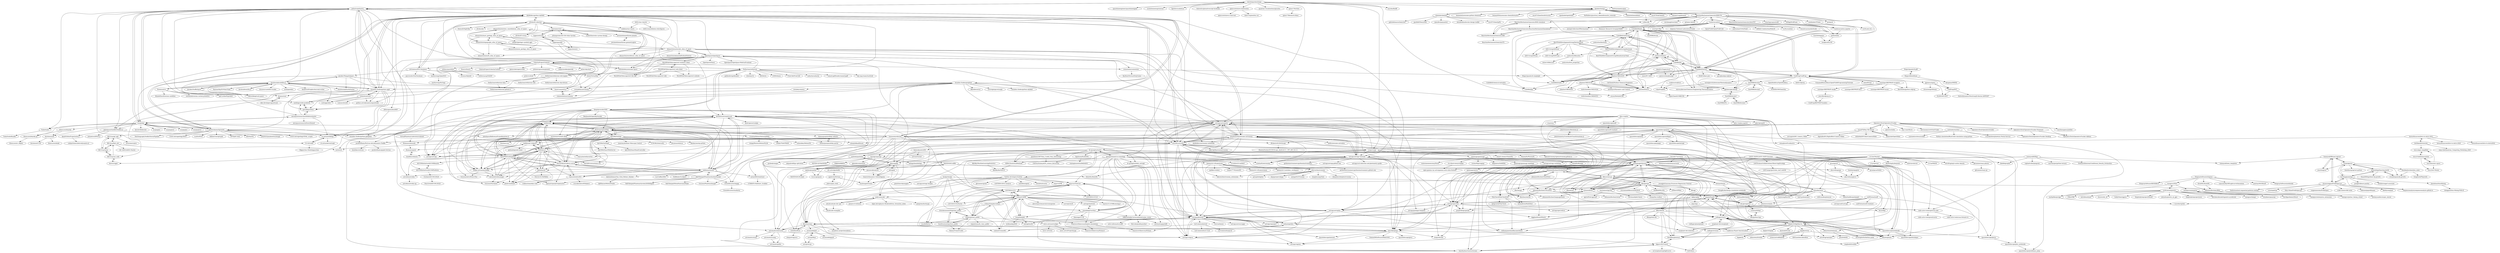 digraph G {
"einsteinpy/einsteinpy" -> "poliastro/poliastro"
"einsteinpy/einsteinpy" -> "spacetimeengineer/spacetimeengine"
"einsteinpy/einsteinpy" -> "zachetienne/nrpytutorial"
"einsteinpy/einsteinpy" -> "kpeeters/cadabra2" ["e"=1]
"einsteinpy/einsteinpy" -> "openvswitch/ovn-kubernetes"
"einsteinpy/einsteinpy" -> "NativeScript/nativescript-facebook"
"einsteinpy/einsteinpy" -> "spacetelescope/jwst"
"einsteinpy/einsteinpy" -> "quantum-visualizations/qmsolve" ["e"=1]
"einsteinpy/einsteinpy" -> "spino17/PyGlow"
"einsteinpy/einsteinpy" -> "astropy/astroquery"
"einsteinpy/einsteinpy" -> "sunpy/sunpy"
"einsteinpy/einsteinpy" -> "georgestein/ml-in-cosmology"
"einsteinpy/einsteinpy" -> "maroba/findiff" ["e"=1]
"einsteinpy/einsteinpy" -> "bjodah/chempy"
"einsteinpy/einsteinpy" -> "duetosymmetry/qnm"
"Stellarium/stellarium" -> "CelestiaProject/Celestia"
"Stellarium/stellarium" -> "Stellarium/stellarium-web-engine"
"Stellarium/stellarium" -> "astropy/astropy" ["e"=1]
"Stellarium/stellarium" -> "deepskystacker/DSS"
"Stellarium/stellarium" -> "audacity/audacity" ["e"=1]
"Stellarium/stellarium" -> "skyfielders/python-skyfield"
"Stellarium/stellarium" -> "sumatrapdfreader/sumatrapdf" ["e"=1]
"Stellarium/stellarium" -> "sky-map-team/stardroid" ["e"=1]
"Stellarium/stellarium" -> "OpenSpace/OpenSpace"
"Stellarium/stellarium" -> "goldendict/goldendict" ["e"=1]
"Stellarium/stellarium" -> "dstndstn/astrometry.net"
"Stellarium/stellarium" -> "videolan/vlc" ["e"=1]
"Stellarium/stellarium" -> "KDE/krita" ["e"=1]
"Stellarium/stellarium" -> "LMMS/lmms" ["e"=1]
"Stellarium/stellarium" -> "FreeCAD/FreeCAD" ["e"=1]
"Stellarium/stellarium-web-engine" -> "Stellarium/stellarium.github.io"
"Stellarium/stellarium-web-engine" -> "Stellarium/stellarium-web"
"Stellarium/stellarium-web-engine" -> "Stellarium/stellarium-data"
"Stellarium/stellarium-web-engine" -> "Stellarium/stellarium-skycultures"
"VirtualPlanetaryLaboratory/vplanet" -> "dtamayo/reboundx"
"wncc/CodeInQuarantine" -> "wncc/algos-simplified"
"wncc/CodeInQuarantine" -> "wncc/learners-space"
"wncc/CodeInQuarantine" -> "wncc/SoC-Winter"
"hippke/wotan" -> "hippke/tls"
"hippke/wotan" -> "MNGuenther/allesfitter"
"hippke/wotan" -> "afeinstein20/stella"
"hippke/wotan" -> "dfm/exoplanet"
"hippke/wotan" -> "lkreidberg/batman"
"hippke/wotan" -> "jvines/astroARIADNE"
"slowe/VirtualSky" -> "ofrohn/d3-celestial"
"slowe/VirtualSky" -> "lizard-isana/orb.js"
"hannorein/rebound" -> "dtamayo/reboundx"
"hannorein/rebound" -> "dtamayo/spock"
"hannorein/rebound" -> "andycasey/ads"
"hannorein/rebound" -> "joshspeagle/dynesty"
"hannorein/rebound" -> "4xxi/mercury"
"hannorein/rebound" -> "amusecode/amuse"
"hannorein/rebound" -> "shadden/celmech"
"hannorein/rebound" -> "oorb/oorb"
"hannorein/rebound" -> "pynbody/pynbody"
"hannorein/rebound" -> "poliastro/poliastro"
"hannorein/rebound" -> "jobovy/galpy"
"hannorein/rebound" -> "jacobwilliams/Fortran-Astrodynamics-Toolkit"
"hannorein/rebound" -> "esa/pykep"
"hannorein/rebound" -> "rodluger/starry"
"hannorein/rebound" -> "astroML/astroML"
"asaini/Apriori" -> "enaeseth/python-fp-growth"
"asaini/Apriori" -> "timothyasp/apriori-python"
"asaini/Apriori" -> "tommyod/Efficient-Apriori"
"asaini/Apriori" -> "ymoch/apyori"
"asaini/Apriori" -> "bartdag/pymining"
"asaini/Apriori" -> "evandempsey/fp-growth"
"asaini/Apriori" -> "blackAndrechen/data_mine"
"ReactionMechanismGenerator/RMG-Py" -> "ReactionMechanismGenerator/RMG-database"
"ReactionMechanismGenerator/RMG-Py" -> "ReactionMechanismGenerator/ARC"
"ReactionMechanismGenerator/RMG-Py" -> "Cantera/cantera"
"ReactionMechanismGenerator/RMG-Py" -> "ReactionMechanismGenerator/ReactionMechanismSimulator.jl"
"ReactionMechanismGenerator/RMG-Py" -> "Niemeyer-Research-Group/pyMARS"
"ReactionMechanismGenerator/RMG-Py" -> "ReactionMechanismGenerator/AutoTST"
"ReactionMechanismGenerator/RMG-Py" -> "duartegroup/autodE" ["e"=1]
"ReactionMechanismGenerator/RMG-Py" -> "Cantera/cantera-jupyter"
"ReactionMechanismGenerator/RMG-Py" -> "blttkgl/DLBFoam" ["e"=1]
"ReactionMechanismGenerator/RMG-Py" -> "jiweiqi/CollectionOfMechanisms"
"ReactionMechanismGenerator/RMG-Py" -> "sandialabs/TChem"
"ReactionMechanismGenerator/RMG-Py" -> "nwchemgit/nwchem" ["e"=1]
"ReactionMechanismGenerator/RMG-Py" -> "psi4/psi4" ["e"=1]
"ReactionMechanismGenerator/RMG-Py" -> "grimme-lab/xtb" ["e"=1]
"ReactionMechanismGenerator/RMG-Py" -> "cclib/cclib" ["e"=1]
"jeyoder/StuffInSpace" -> "shashwatak/satellite-js"
"jeyoder/StuffInSpace" -> "thkruz/keeptrack.space"
"shashwatak/satellite-js" -> "davidcalhoun/tle.js"
"shashwatak/satellite-js" -> "brandon-rhodes/python-sgp4"
"shashwatak/satellite-js" -> "jeyoder/ThingsInSpace"
"shashwatak/satellite-js" -> "Flowm/satvis"
"shashwatak/satellite-js" -> "jeyoder/StuffInSpace"
"shashwatak/satellite-js" -> "koansys/isat"
"shashwatak/satellite-js" -> "dsuarezv/satellite-tracker"
"shashwatak/satellite-js" -> "shashwatak/EarthStation"
"shashwatak/satellite-js" -> "thkruz/keeptrack.space"
"shashwatak/satellite-js" -> "nsat/jspredict"
"shashwatak/satellite-js" -> "AnalyticalGraphicsInc/czml-writer" ["e"=1]
"shashwatak/satellite-js" -> "csete/gpredict" ["e"=1]
"shashwatak/satellite-js" -> "RaymanNg/3D-Wind-Field" ["e"=1]
"shashwatak/satellite-js" -> "poliastro/poliastro"
"shashwatak/satellite-js" -> "lizard-isana/orb.js"
"cosinekitty/astronomy" -> "commenthol/astronomia"
"CobayaSampler/cobaya" -> "cmbant/CAMB"
"CobayaSampler/cobaya" -> "brinckmann/montepython_public"
"CobayaSampler/cobaya" -> "lesgourg/class_public"
"CobayaSampler/cobaya" -> "eelregit/mcfit"
"DifferentiableUniverseInitiative/jax_cosmo" -> "justinalsing/pydelfi" ["e"=1]
"DifferentiableUniverseInitiative/jax_cosmo" -> "astro-informatics/s2fft"
"DifferentiableUniverseInitiative/jax_cosmo" -> "HerculesJack/bayesfast"
"GalSim-developers/GalSim" -> "rmjarvis/TreeCorr"
"GalSim-developers/GalSim" -> "esheldon/ngmix"
"GalSim-developers/GalSim" -> "dstndstn/tractor"
"GalSim-developers/GalSim" -> "rmjarvis/Piff"
"GalSim-developers/GalSim" -> "kbarbary/sep"
"GalSim-developers/GalSim" -> "LSSTDESC/CCL"
"GalSim-developers/GalSim" -> "esheldon/fitsio"
"GalSim-developers/GalSim" -> "yymao/adstex"
"GalSim-developers/GalSim" -> "astromatic/sextractor"
"GalSim-developers/GalSim" -> "morpheus-project/morpheus"
"GalSim-developers/GalSim" -> "dr-guangtou/taotie"
"GalSim-developers/GalSim" -> "gbrammer/grizli"
"GalSim-developers/GalSim" -> "LSSTDESC/DC2-analysis"
"JohannesBuchner/MultiNest" -> "JohannesBuchner/PyMultiNest"
"JohannesBuchner/PyMultiNest" -> "JohannesBuchner/MultiNest"
"JohannesBuchner/PyMultiNest" -> "JohannesBuchner/UltraNest"
"JohannesBuchner/PyMultiNest" -> "PolyChord/PolyChordLite"
"JohannesBuchner/PyMultiNest" -> "farhanferoz/MultiNest"
"JohannesBuchner/PyMultiNest" -> "joshspeagle/dynesty"
"JohannesBuchner/PyMultiNest" -> "eggplantbren/DNest4"
"JohannesBuchner/PyMultiNest" -> "kbarbary/nestle"
"JohannesBuchner/PyMultiNest" -> "dfm/corner.py"
"JohannesBuchner/PyMultiNest" -> "JohannesBuchner/languagecheck"
"PolyChord/PolyChordLite" -> "ejhigson/dyPolyChord"
"PolyChord/PolyChordLite" -> "williamjameshandley/anesthetic"
"PolyChord/PolyChordLite" -> "farhanferoz/MultiNest"
"astroML/astroML" -> "jonathansick/awesome-astronomy"
"astroML/astroML" -> "astropy/astroquery"
"astroML/astroML" -> "astropy/astropy" ["e"=1]
"astroML/astroML" -> "astropy/astropy-tutorials"
"astroML/astroML" -> "skyfielders/python-skyfield"
"astroML/astroML" -> "astropy/astroplan"
"astroML/astroML" -> "dfm/emcee" ["e"=1]
"astroML/astroML" -> "kbarbary/sep"
"astroML/astroML" -> "astropy/photutils"
"astroML/astroML" -> "sunpy/sunpy"
"astroML/astroML" -> "dr-guangtou/taotie"
"astroML/astroML" -> "KIPAC/StatisticalMethods"
"astroML/astroML" -> "henrysky/astroNN"
"astroML/astroML" -> "sczesla/PyAstronomy"
"astroML/astroML" -> "jakevdp/BayesianAstronomy"
"baudren/montepython_public" -> "brinckmann/montepython_public"
"baudren/montepython_public" -> "ThomasTram/iCLASS"
"baudren/montepython_public" -> "lesgourg/class_public"
"brinckmann/montepython_public" -> "lesgourg/class_public"
"brinckmann/montepython_public" -> "baudren/montepython_public"
"cconroy20/fsps" -> "dfm/python-fsps"
"cconroy20/fsps" -> "bd-j/prospector"
"cmbant/CAMB" -> "cmbant/CosmoMC"
"cmbant/CAMB" -> "lesgourg/class_public"
"cmbant/CAMB" -> "LSSTDESC/CCL"
"cmbant/CAMB" -> "CobayaSampler/cobaya"
"cmbant/CAMB" -> "rmjarvis/TreeCorr"
"cmbant/CAMB" -> "LSSTDESC/NaMaster"
"cmbant/CAMB" -> "cmbant/getdist"
"cmbant/CAMB" -> "xzackli/Bolt.jl"
"cmbant/CAMB" -> "bccp/nbodykit"
"cmbant/CAMB" -> "manodeep/Corrfunc"
"cmbant/CAMB" -> "DifferentiableUniverseInitiative/jax_cosmo"
"cmbant/CAMB" -> "alessiospuriomancini/cosmopower"
"cmbant/CAMB" -> "carronj/LensIt"
"cmbant/CAMB" -> "astropy/halotools"
"cmbant/CAMB" -> "marius311/CMBLensing.jl"
"dfm/corner.py" -> "joshspeagle/dynesty"
"dfm/corner.py" -> "dfm/george"
"dfm/corner.py" -> "JohannesBuchner/PyMultiNest"
"dfm/corner.py" -> "dfm/emcee" ["e"=1]
"dfm/corner.py" -> "dfm/celerite"
"dfm/corner.py" -> "timothydmorton/isochrones"
"dfm/corner.py" -> "lkreidberg/batman"
"dfm/corner.py" -> "JohannesBuchner/UltraNest"
"dfm/corner.py" -> "cmbant/getdist"
"dfm/corner.py" -> "rmjarvis/TreeCorr"
"dfm/corner.py" -> "sherpa/sherpa"
"dfm/corner.py" -> "yymao/adstex"
"dfm/corner.py" -> "rodluger/starry"
"dfm/corner.py" -> "California-Planet-Search/radvel"
"dfm/corner.py" -> "williamjameshandley/anesthetic"
"dfm/george" -> "dfm/celerite"
"dfm/george" -> "dfm/corner.py"
"dfm/george" -> "joshspeagle/dynesty"
"dfm/george" -> "dfm/tinygp" ["e"=1]
"dfm/george" -> "dfm/emcee" ["e"=1]
"dfm/george" -> "JohannesBuchner/PyMultiNest"
"dfm/george" -> "sivaramambikasaran/HODLR"
"dfm/george" -> "dfm/exoplanet"
"dfm/george" -> "yymao/adstex"
"dfm/george" -> "dfm/gp"
"dfm/george" -> "marionmari/pyGPs"
"dfm/george" -> "lkreidberg/batman"
"dfm/george" -> "JohannesBuchner/UltraNest"
"dfm/george" -> "GPflow/GPflow" ["e"=1]
"dfm/george" -> "SheffieldML/GPy" ["e"=1]
"dfm/python-fsps" -> "cconroy20/fsps"
"georgestein/ml-in-cosmology" -> "justinalsing/pydelfi" ["e"=1]
"georgestein/ml-in-cosmology" -> "DifferentiableUniverseInitiative/jax_cosmo"
"georgestein/ml-in-cosmology" -> "franciscovillaescusa/Quijote-simulations"
"georgestein/ml-in-cosmology" -> "dr-guangtou/taotie"
"georgestein/ml-in-cosmology" -> "manodeep/Corrfunc"
"georgestein/ml-in-cosmology" -> "rmjarvis/TreeCorr"
"georgestein/ml-in-cosmology" -> "LSSTDESC/CCL"
"georgestein/ml-in-cosmology" -> "Jammy2211/PyAutoLens"
"georgestein/ml-in-cosmology" -> "franciscovillaescusa/Pylians"
"georgestein/ml-in-cosmology" -> "joshspeagle/dynesty"
"georgestein/ml-in-cosmology" -> "franciscovillaescusa/Pylians3"
"georgestein/ml-in-cosmology" -> "21cmfast/21cmFAST"
"georgestein/ml-in-cosmology" -> "sibirrer/lenstronomy"
"georgestein/ml-in-cosmology" -> "xzackli/Bolt.jl"
"georgestein/ml-in-cosmology" -> "dr-guangtou/daily_astroph"
"joshspeagle/dynesty" -> "JohannesBuchner/UltraNest"
"joshspeagle/dynesty" -> "minaskar/zeus"
"joshspeagle/dynesty" -> "bd-j/prospector"
"joshspeagle/dynesty" -> "JohannesBuchner/PyMultiNest"
"joshspeagle/dynesty" -> "dfm/corner.py"
"joshspeagle/dynesty" -> "kbarbary/nestle"
"joshspeagle/dynesty" -> "yymao/adstex"
"joshspeagle/dynesty" -> "cmbant/getdist"
"joshspeagle/dynesty" -> "williamjameshandley/anesthetic"
"joshspeagle/dynesty" -> "PolyChord/PolyChordLite"
"joshspeagle/dynesty" -> "eggplantbren/DNest4"
"joshspeagle/dynesty" -> "dfm/tinygp" ["e"=1]
"joshspeagle/dynesty" -> "Joshuaalbert/jaxns"
"joshspeagle/dynesty" -> "dfm/george"
"joshspeagle/dynesty" -> "timothydmorton/isochrones"
"lesgourg/class_public" -> "brinckmann/montepython_public"
"lesgourg/class_public" -> "baudren/montepython_public"
"lesgourg/class_public" -> "cmbant/CAMB"
"lesgourg/class_public" -> "CobayaSampler/cobaya"
"lesgourg/class_public" -> "LSSTDESC/CCL"
"lesgourg/class_public" -> "rmjarvis/TreeCorr"
"lesgourg/class_public" -> "cmbant/CosmoMC"
"lesgourg/class_public" -> "miguelzuma/hi_class_public"
"lesgourg/class_public" -> "cmbant/getdist"
"lesgourg/class_public" -> "ThomasTram/iCLASS"
"lesgourg/class_public" -> "xzackli/Bolt.jl"
"manodeep/Corrfunc" -> "rmjarvis/TreeCorr"
"manodeep/Corrfunc" -> "bccp/nbodykit"
"manodeep/Corrfunc" -> "astropy/halotools"
"manodeep/Corrfunc" -> "LSSTDESC/CCL"
"manodeep/Corrfunc" -> "eelregit/mcfit"
"manodeep/Corrfunc" -> "DifferentiableUniverseInitiative/jax_cosmo"
"manodeep/Corrfunc" -> "cmbant/CAMB"
"manodeep/Corrfunc" -> "damonge/CUTE"
"manodeep/Corrfunc" -> "franciscovillaescusa/Quijote-simulations"
"rmjarvis/TreeCorr" -> "LSSTDESC/NaMaster"
"rmjarvis/TreeCorr" -> "manodeep/Corrfunc"
"rmjarvis/TreeCorr" -> "LSSTDESC/CCL"
"rmjarvis/TreeCorr" -> "LSSTDESC/CCLX"
"CalebBell/chemicals" -> "BioSTEAMDevelopmentGroup/thermosteam"
"CalebBell/chemicals" -> "CalebBell/ht"
"CalebBell/chemicals" -> "chemics/chemics"
"CalebBell/chemicals" -> "CalebBell/fluids"
"CalebBell/chemicals" -> "CalebBell/chedl"
"CalebBell/chemicals" -> "CalebBell/thermo"
"CalebBell/chemicals" -> "jckantor/CBE20255"
"CalebBell/chemicals" -> "BioSTEAMDevelopmentGroup/biosteam"
"CalebBell/chemicals" -> "yoelcortes/biosteam"
"CalebBell/chemicals" -> "CAChemE/learn"
"CalebBell/fluids" -> "CalebBell/ht"
"CalebBell/fluids" -> "CalebBell/thermo"
"CalebBell/fluids" -> "CalebBell/chemicals"
"CalebBell/fluids" -> "CalebBell/chedl"
"CalebBell/fluids" -> "chemics/chemics"
"CalebBell/fluids" -> "jckantor/CBE20255"
"CalebBell/fluids" -> "CalebBell/fpi"
"CalebBell/fluids" -> "jjgomera/pychemqt"
"CalebBell/fluids" -> "CoolProp/CoolProp"
"CalebBell/fluids" -> "stevecalderone/Chemical-Engineering-Thermodynamics"
"CalebBell/fluids" -> "DanWBR/dwsim"
"CalebBell/fluids" -> "BioSTEAMDevelopmentGroup/biosteam"
"CalebBell/fluids" -> "CAChemE/learn"
"CalebBell/thermo" -> "CalebBell/fluids"
"CalebBell/thermo" -> "CalebBell/ht"
"CalebBell/thermo" -> "CalebBell/chemicals"
"CalebBell/thermo" -> "bjodah/chempy"
"CalebBell/thermo" -> "CalebBell/chedl"
"CalebBell/thermo" -> "CoolProp/CoolProp"
"CalebBell/thermo" -> "jjgomera/pychemqt"
"CalebBell/thermo" -> "DanWBR/dwsim5"
"CalebBell/thermo" -> "chemics/chemics"
"CalebBell/thermo" -> "Cantera/cantera"
"CalebBell/thermo" -> "jckantor/CBE20255"
"CalebBell/thermo" -> "CAChemE/learn"
"CalebBell/thermo" -> "pycalphad/pycalphad" ["e"=1]
"CalebBell/thermo" -> "gustavochm/phasepy"
"CalebBell/thermo" -> "IDAES/idaes-pse" ["e"=1]
"thomasjacquin/allsky" -> "thomasjacquin/allsky-website"
"thomasjacquin/allsky" -> "aaronwmorris/indi-allsky"
"thomasjacquin/allsky" -> "indilib/indi"
"thomasjacquin/allsky" -> "OpenPHDGuiding/phd2"
"thomasjacquin/allsky" -> "rlancaste/AstroPi3"
"thomasjacquin/allsky" -> "thomasjacquin/allsky-portal"
"thomasjacquin/allsky" -> "rkaczorek/astroberry-server"
"thomasjacquin/allsky" -> "CroatianMeteorNetwork/RMS"
"thomasjacquin/allsky" -> "nekitmm/starnet"
"thomasjacquin/allsky" -> "KDE/kstars"
"thomasjacquin/allsky" -> "indigo-astronomy/indigo"
"thomasjacquin/allsky" -> "dstndstn/astrometry.net"
"thomasjacquin/allsky" -> "hjd1964/OnStep"
"thomasjacquin/allsky" -> "indilib/indi-3rdparty"
"thomasjacquin/allsky" -> "gehelem/als"
"eleanorlutz/mars_geology_atlas_of_space" -> "eleanorlutz/topography_atlas_of_space"
"eleanorlutz/mars_geology_atlas_of_space" -> "eleanorlutz/moon_geology_atlas_of_space"
"eleanorlutz/mars_geology_atlas_of_space" -> "eleanorlutz/earth_atlas_of_space"
"eleanorlutz/mars_geology_atlas_of_space" -> "afrigeri/geologic-symbols-qgis" ["e"=1]
"hjd1964/OnStep" -> "hjd1964/OnStepX"
"hjd1964/OnStep" -> "hjd1964/SmartWebServer"
"hjd1964/OnStep" -> "juanrmn/Arduino-Telescope-Control"
"hjd1964/OnStep" -> "indilib/indi"
"hjd1964/OnStep" -> "TCWORLD/AstroEQ"
"hjd1964/OnStep" -> "dEskoG/rDUINOScope"
"hjd1964/OnStep" -> "kevinferrare/arduino-st4"
"hjd1964/OnStep" -> "jbrazio/ardufocus"
"hjd1964/OnStep" -> "indigo-astronomy/indigo"
"hjd1964/OnStep" -> "thomasjacquin/allsky"
"hjd1964/OnStep" -> "kbahey/onstep-python"
"hjd1964/OnStep" -> "alanzjl/AlkaidMount"
"hjd1964/OnStep" -> "rkaczorek/astroberry-server"
"hjd1964/OnStep" -> "OpenPHDGuiding/phd2"
"hjd1964/OnStep" -> "ASCOMInitiative/ASCOMPlatform"
"OpenAstroTech/OpenAstroTracker" -> "OpenAstroTech/OpenAstroTracker-Firmware"
"OpenAstroTech/OpenAstroTracker" -> "OpenAstroTech/OpenAstroGuider"
"OpenAstroTech/OpenAstroTracker" -> "OpenAstroTech/OpenAstroTracker-Desktop"
"OpenAstroTech/OpenAstroTracker" -> "isaac879/Pan-Tilt-Mount"
"OpenAstroTech/OpenAstroTracker" -> "thomasjacquin/allsky"
"OpenAstroTech/OpenAstroTracker" -> "rkaczorek/astroberry-server"
"OpenAstroTech/OpenAstroTracker" -> "machineagency/jubilee" ["e"=1]
"OpenAstroTech/OpenAstroTracker" -> "OpenAstroTech/OpenAstroTracker-Addons"
"OpenAstroTech/OpenAstroTracker" -> "nekitmm/starnet"
"OpenAstroTech/OpenAstroTracker" -> "sphawes/index" ["e"=1]
"OpenAstroTech/OpenAstroTracker" -> "Zip-o-mat/Slic3r" ["e"=1]
"OpenAstroTech/OpenAstroTracker" -> "alanzjl/AlkaidMount"
"OpenAstroTech/OpenAstroTracker" -> "dEskoG/rDUINOScope"
"OpenAstroTech/OpenAstroTracker" -> "AstronomyLiveYt/SatTraker"
"OpenAstroTech/OpenAstroTracker" -> "Adamslab/OpenSlider"
"alfonsogonzalez/AWP" -> "ut-astria/orbdetpy"
"CelestiaProject/Celestia" -> "Stellarium/stellarium"
"CelestiaProject/Celestia" -> "OpenSpace/OpenSpace"
"CelestiaProject/Celestia" -> "cosmonium/cosmonium"
"CelestiaProject/Celestia" -> "pioneerspacesim/pioneer" ["e"=1]
"CelestiaProject/Celestia" -> "langurmonkey/gaiasky"
"CelestiaProject/Celestia" -> "skyfielders/python-skyfield"
"CelestiaProject/Celestia" -> "orbitersim/orbiter"
"CelestiaProject/Celestia" -> "freeciv/freeciv" ["e"=1]
"CelestiaProject/Celestia" -> "CelestiaProject/CelestiaContent"
"CelestiaProject/Celestia" -> "csete/gpredict" ["e"=1]
"CelestiaProject/Celestia" -> "orbitalindex/awesome-space" ["e"=1]
"CelestiaProject/Celestia" -> "pchev/skychart"
"CelestiaProject/Celestia" -> "astropy/astropy" ["e"=1]
"CelestiaProject/Celestia" -> "openrocket/openrocket" ["e"=1]
"CelestiaProject/Celestia" -> "astronexus/HYG-Database"
"Bill-Gray/find_orb" -> "oorb/oorb"
"Bill-Gray/find_orb" -> "Bill-Gray/jpl_eph"
"Bill-Gray/find_orb" -> "Bill-Gray/lunar"
"Bill-Gray/find_orb" -> "IAU-ADES/ADES-Master"
"eleanorlutz/asteroids_atlas_of_space" -> "eleanorlutz/topography_atlas_of_space"
"eleanorlutz/asteroids_atlas_of_space" -> "eleanorlutz/western_constellations_atlas_of_space"
"eleanorlutz/asteroids_atlas_of_space" -> "eleanorlutz/earth_atlas_of_space"
"eleanorlutz/asteroids_atlas_of_space" -> "eleanorlutz/mars_geology_atlas_of_space"
"eleanorlutz/asteroids_atlas_of_space" -> "orbitalindex/awesome-space" ["e"=1]
"eleanorlutz/asteroids_atlas_of_space" -> "astroML/astroML"
"eleanorlutz/asteroids_atlas_of_space" -> "OpenSpace/OpenSpace"
"eleanorlutz/asteroids_atlas_of_space" -> "eleanorlutz/worldstars_atlas_of_space"
"eleanorlutz/asteroids_atlas_of_space" -> "astropy/astropy-tutorials"
"eleanorlutz/asteroids_atlas_of_space" -> "jonathansick/awesome-astronomy"
"eleanorlutz/asteroids_atlas_of_space" -> "eleanorlutz/AnimatedPythonPatterns"
"eleanorlutz/asteroids_atlas_of_space" -> "astropy/astroquery"
"eleanorlutz/asteroids_atlas_of_space" -> "KeplerGO/lightkurve"
"eleanorlutz/asteroids_atlas_of_space" -> "skyfielders/python-skyfield"
"eleanorlutz/asteroids_atlas_of_space" -> "astropy/astropy" ["e"=1]
"cytan299/tribahtinov" -> "1CM69/Tri-Bahtinov_Grabber"
"scottransom/presto" -> "nanograv/PINT"
"scottransom/presto" -> "mattpitkin/psrqpy"
"scottransom/presto" -> "SixByNine/sigproc"
"scottransom/presto" -> "thepetabyteproject/frbsoft"
"scottransom/presto" -> "jintaoluo/presto_on_gpu"
"scottransom/presto" -> "thepetabyteproject/your"
"scottransom/presto" -> "AstroAccelerateOrg/astro-accelerate"
"scottransom/presto" -> "nanograv/tempo"
"scottransom/presto" -> "ewanbarr/peasoup"
"scottransom/presto" -> "davidgardenier/frbcat"
"scottransom/presto" -> "v-morello/riptide"
"scottransom/presto" -> "FRBs/FRB"
"scottransom/presto" -> "mhvk/baseband"
"scottransom/presto" -> "zhuww/ubc_AI"
"AndrewAnnex/SpiceyPy" -> "poliastro/poliastro"
"AndrewAnnex/SpiceyPy" -> "esa/pykep"
"AndrewAnnex/SpiceyPy" -> "USGS-Astrogeology/ISIS3" ["e"=1]
"AndrewAnnex/SpiceyPy" -> "rca/PySPICE"
"AndrewAnnex/SpiceyPy" -> "ut-astria/orbdetpy"
"AndrewAnnex/SpiceyPy" -> "MillionConcepts/pdr"
"AndrewAnnex/SpiceyPy" -> "Bill-Gray/jpl_eph"
"AndrewAnnex/SpiceyPy" -> "brandon-rhodes/python-jplephem"
"AndrewAnnex/SpiceyPy" -> "SETI/pds-tools"
"AndrewAnnex/SpiceyPy" -> "liberfa/erfa"
"AndrewAnnex/SpiceyPy" -> "hannorein/rebound"
"AndrewAnnex/SpiceyPy" -> "planetarypy/planetaryimage"
"AndrewAnnex/SpiceyPy" -> "skyfielders/python-skyfield"
"AndrewAnnex/SpiceyPy" -> "USGS-Astrogeology/GDAL_scripts" ["e"=1]
"AndrewAnnex/SpiceyPy" -> "NeoGeographyToolkit/StereoPipeline" ["e"=1]
"orbitersim/orbiter" -> "orbiternassp/NASSP"
"orbitersim/orbiter" -> "Piraxus/Skybolt" ["e"=1]
"bjodah/chempy" -> "lmmentel/awesome-python-chemistry" ["e"=1]
"bjodah/chempy" -> "CalebBell/thermo"
"bjodah/chempy" -> "CalebBell/chemicals"
"bjodah/chempy" -> "hsiaoyi0504/awesome-cheminformatics" ["e"=1]
"bjodah/chempy" -> "chemlab/chemlab"
"bjodah/chempy" -> "mcs07/ChemDataExtractor" ["e"=1]
"bjodah/chempy" -> "openbabel/openbabel" ["e"=1]
"bjodah/chempy" -> "ReactionMechanismGenerator/RMG-Py"
"bjodah/chempy" -> "cclib/cclib" ["e"=1]
"bjodah/chempy" -> "PatWalters/practical_cheminformatics_tutorials" ["e"=1]
"bjodah/chempy" -> "lmmentel/mendeleev"
"bjodah/chempy" -> "chemics/chemics"
"bjodah/chempy" -> "mcs07/PubChemPy" ["e"=1]
"bjodah/chempy" -> "datamol-org/datamol" ["e"=1]
"bjodah/chempy" -> "psi4/psi4" ["e"=1]
"spacetelescope/webbpsf" -> "spacetelescope/mirage"
"spacetelescope/webbpsf" -> "spacetelescope/poppy" ["e"=1]
"OpenPHDGuiding/phd2" -> "indilib/indi"
"OpenPHDGuiding/phd2" -> "KDE/kstars"
"OpenPHDGuiding/phd2" -> "indigo-astronomy/indigo"
"OpenPHDGuiding/phd2" -> "nekitmm/starnet"
"OpenPHDGuiding/phd2" -> "knro/indiwebmanager"
"OpenPHDGuiding/phd2" -> "indilib/indi-3rdparty"
"OpenPHDGuiding/phd2" -> "dstndstn/astrometry.net"
"OpenPHDGuiding/phd2" -> "pludov/mobindi"
"OpenPHDGuiding/phd2" -> "openastroproject/openastro"
"OpenPHDGuiding/phd2" -> "ASCOMInitiative/ASCOMRemote"
"OpenPHDGuiding/phd2" -> "thomasjacquin/allsky"
"OpenPHDGuiding/phd2" -> "astrobin/astrobin"
"OpenPHDGuiding/phd2" -> "rkaczorek/astroberry-server"
"OpenPHDGuiding/phd2" -> "gehelem/als"
"OpenPHDGuiding/phd2" -> "kevinferrare/arduino-st4"
"CoolProp/CoolProp" -> "usnistgov/REFPROP-wrappers"
"CoolProp/CoolProp" -> "CalebBell/thermo"
"CoolProp/CoolProp" -> "CalebBell/fluids"
"CoolProp/CoolProp" -> "Cantera/cantera"
"CoolProp/CoolProp" -> "oemof/tespy" ["e"=1]
"CoolProp/CoolProp" -> "CoolProp/IF97"
"CoolProp/CoolProp" -> "jjgomera/iapws"
"CoolProp/CoolProp" -> "jjgomera/pychemqt"
"CoolProp/CoolProp" -> "DanWBR/dwsim5"
"CoolProp/CoolProp" -> "CalebBell/ht"
"CoolProp/CoolProp" -> "BenThelen/python-refprop"
"CoolProp/CoolProp" -> "iurisegtovich/AwesomeThermodynamics"
"CoolProp/CoolProp" -> "OpenModelica/OpenModelica" ["e"=1]
"CoolProp/CoolProp" -> "ibell/coolprop"
"CoolProp/CoolProp" -> "UnnamedMoose/BasicOpenFOAMProgrammingTutorials" ["e"=1]
"brandon-rhodes/pyephem" -> "skyfielders/python-skyfield"
"brandon-rhodes/pyephem" -> "brandon-rhodes/python-skyfield"
"brandon-rhodes/pyephem" -> "brandon-rhodes/python-jplephem"
"brandon-rhodes/pyephem" -> "dstndstn/astrometry.net"
"brandon-rhodes/pyephem" -> "sffjunkie/astral"
"brandon-rhodes/pyephem" -> "brandon-rhodes/python-sgp4"
"brandon-rhodes/pyephem" -> "astroML/astroML"
"brandon-rhodes/pyephem" -> "soniakeys/meeus"
"brandon-rhodes/pyephem" -> "astrorigin/pyswisseph" ["e"=1]
"brandon-rhodes/pyephem" -> "ejeschke/ginga"
"brandon-rhodes/pyephem" -> "astromatic/sextractor"
"brandon-rhodes/pyephem" -> "pytroll/pyorbital"
"brandon-rhodes/pyephem" -> "AndrewAnnex/SpiceyPy"
"brandon-rhodes/pyephem" -> "astropy/astroquery"
"brandon-rhodes/pyephem" -> "cosinekitty/astronomy"
"jwangjie/Gaussian-Processes-Regression-Tutorial" -> "dfm/gp"
"typpo/spacekit" -> "typpo/asterank"
"typpo/spacekit" -> "lizard-isana/orb.js"
"typpo/spacekit" -> "typpo/showers"
"Bill-Gray/jpl_eph" -> "Bill-Gray/lunar"
"Bill-Gray/jpl_eph" -> "Bill-Gray/find_orb"
"Bill-Gray/jpl_eph" -> "arturania/cspice"
"bartdag/pymining" -> "chuanconggao/PrefixSpan-py"
"bartdag/pymining" -> "enaeseth/python-fp-growth"
"bartdag/pymining" -> "biolab/orange3-associate"
"bartdag/pymining" -> "jimenbian/DataMining"
"bartdag/pymining" -> "asaini/Apriori"
"bartdag/pymining" -> "paulgb/sklearn-pandas" ["e"=1]
"bartdag/pymining" -> "sequenceanalysis/sequenceanalysis.github.io"
"evandempsey/fp-growth" -> "enaeseth/python-fp-growth"
"LSSTC-DSFP/LSSTC-DSFP-Sessions" -> "bd-j/prospector"
"LSSTC-DSFP/LSSTC-DSFP-Sessions" -> "pypeit/PypeIt"
"LSSTC-DSFP/LSSTC-DSFP-Sessions" -> "astropy/astropy-workshop"
"LSSTC-DSFP/LSSTC-DSFP-Sessions" -> "joshspeagle/dynesty"
"LSSTC-DSFP/LSSTC-DSFP-Sessions" -> "KeplerGO/lightkurve"
"LSSTC-DSFP/LSSTC-DSFP-Sessions" -> "KIPAC/StatisticalMethods"
"LSSTC-DSFP/LSSTC-DSFP-Sessions" -> "bd-j/sedpy"
"LSSTC-DSFP/LSSTC-DSFP-Sessions" -> "astropy/specutils"
"LSSTC-DSFP/LSSTC-DSFP-Sessions" -> "dfm/exoplanet"
"LSSTC-DSFP/LSSTC-DSFP-Sessions" -> "LSSTScienceCollaborations/ObservingStrategy"
"LSSTC-DSFP/LSSTC-DSFP-Sessions" -> "yymao/adstex"
"LSSTScienceCollaborations/ObservingStrategy" -> "LSST-nonproject/sims_maf_contrib"
"asdf-format/asdf" -> "asdf-format/asdf-standard"
"asdf-format/asdf" -> "astropy/specutils"
"asdf-format/asdf" -> "astropy/specreduce"
"asdf-format/asdf" -> "astropy/regions"
"asdf-format/asdf" -> "astropy/asdf-astropy"
"asdf-format/asdf" -> "spacetelescope/jdaviz"
"astropy/astroquery" -> "astropy/photutils"
"astropy/astroquery" -> "astropy/specutils"
"astropy/astroquery" -> "astropy/astroplan"
"astropy/astroquery" -> "aplpy/aplpy"
"astropy/astroquery" -> "astropy/astropy-tutorials"
"astropy/astroquery" -> "astroML/astroML"
"astropy/astroquery" -> "ejeschke/ginga"
"astropy/astroquery" -> "astropy/ccdproc"
"astropy/astroquery" -> "jonathansick/awesome-astronomy"
"astropy/astroquery" -> "astropy/astropy" ["e"=1]
"astropy/astroquery" -> "esheldon/fitsio"
"astropy/astroquery" -> "pyspeckit/pyspeckit"
"astropy/astroquery" -> "kbarbary/sep"
"astropy/astroquery" -> "spacetelescope/jwst"
"astropy/astroquery" -> "dstndstn/astrometry.net"
"spacetelescope/jwst" -> "spacetelescope/webbpsf"
"spacetelescope/jwst" -> "spacetelescope/jdaviz"
"spacetelescope/jwst" -> "spacetelescope/notebooks"
"spacetelescope/jwst" -> "spacetelescope/jdat_notebooks"
"spacetelescope/jwst" -> "spacetelescope/jwql"
"spacetelescope/jwst" -> "spacetelescope/mirage"
"spacetelescope/jwst" -> "astropy/astroquery"
"spacetelescope/jwst" -> "KeplerGO/lightkurve"
"spacetelescope/jwst" -> "spacetelescope/drizzlepac"
"spacetelescope/jwst" -> "astropy/ccdproc"
"spacetelescope/jwst" -> "astropy/specutils"
"spacetelescope/jwst" -> "spacetelescope/jwebbinar_prep"
"spacetelescope/jwst" -> "ejeschke/ginga"
"spacetelescope/jwst" -> "astropy/astropy-tutorials"
"spacetelescope/jwst" -> "jonathansick/awesome-astronomy"
"jacobwilliams/Fortran-Astrodynamics-Toolkit" -> "jacobwilliams/pyplot-fortran" ["e"=1]
"jacobwilliams/Fortran-Astrodynamics-Toolkit" -> "leonfoks/coretran" ["e"=1]
"dcf21/star-charter" -> "codebox/star-charts"
"dcf21/star-charter" -> "dcf21/constellation-stick-figures"
"tommyod/Efficient-Apriori" -> "ymoch/apyori"
"tommyod/Efficient-Apriori" -> "asaini/Apriori"
"tommyod/Efficient-Apriori" -> "chuanconggao/PrefixSpan-py"
"tommyod/Efficient-Apriori" -> "tommyod/latex_templates"
"marionmari/pyGPs" -> "duvenaud/phd-thesis" ["e"=1]
"marionmari/pyGPs" -> "dfm/george"
"marionmari/pyGPs" -> "gpstuff-dev/gpstuff" ["e"=1]
"pchev/skychart" -> "pchev/ccdciel"
"jjgomera/pychemqt" -> "DanWBR/dwsim3"
"pynbody/pynbody" -> "jobovy/galpy"
"pynbody/pynbody" -> "alejandrobll/py-sphviewer" ["e"=1]
"pynbody/pynbody" -> "pynbody/tangos"
"spacepy/spacepy" -> "MAVENSDC/cdflib"
"spacepy/spacepy" -> "spedas/pyspedas"
"spacepy/spacepy" -> "PRBEM/IRBEM"
"spacepy/spacepy" -> "heliopython/heliopy"
"spacepy/spacepy" -> "jgieseler/solarmach"
"spacepy/spacepy" -> "MSTEM-QUDA/SWMF"
"GreatAttractor/imppg" -> "GreatAttractor/stackistry"
"jonathansick/awesome-astronomy" -> "astroML/astroML"
"jonathansick/awesome-astronomy" -> "astropy/astropy-tutorials"
"jonathansick/awesome-astronomy" -> "astropy/astroquery"
"jonathansick/awesome-astronomy" -> "KeplerGO/lightkurve"
"jonathansick/awesome-astronomy" -> "semaphoreP/codeastro"
"jonathansick/awesome-astronomy" -> "skyfielders/python-skyfield"
"jonathansick/awesome-astronomy" -> "sczesla/PyAstronomy"
"jonathansick/awesome-astronomy" -> "jakevdp/BayesianAstronomy"
"jonathansick/awesome-astronomy" -> "skyfielders/astronomy-notebooks"
"jonathansick/awesome-astronomy" -> "rodluger/starry"
"jonathansick/awesome-astronomy" -> "astropy/photutils"
"jonathansick/awesome-astronomy" -> "kbarbary/sep"
"jonathansick/awesome-astronomy" -> "gully/awesome-astrodata"
"jonathansick/awesome-astronomy" -> "timothydmorton/isochrones"
"jonathansick/awesome-astronomy" -> "joshspeagle/dynesty"
"satellogic/orbit-predictor" -> "pytroll/pyorbital"
"1313e/CMasher" -> "joshspeagle/dynesty"
"1313e/CMasher" -> "yymao/adstex"
"1313e/CMasher" -> "lukelbd/proplot" ["e"=1]
"1313e/CMasher" -> "radio-astro-tools/spectral-cube"
"1313e/CMasher" -> "bd-j/prospector"
"1313e/CMasher" -> "dhaitz/mplcyberpunk" ["e"=1]
"1313e/CMasher" -> "holoviz/colorcet" ["e"=1]
"1313e/CMasher" -> "JohannesBuchner/nway"
"1313e/CMasher" -> "pypeit/PypeIt"
"1313e/CMasher" -> "1313e/PRISM"
"1313e/CMasher" -> "dfm/corner.py"
"1313e/CMasher" -> "astrofrog/mpl-scatter-density" ["e"=1]
"1313e/CMasher" -> "gbrammer/eazy-photoz"
"1313e/CMasher" -> "yt-project/yt" ["e"=1]
"1313e/CMasher" -> "astropy/photutils"
"JohannesBuchner/UltraNest" -> "JohannesBuchner/PyMultiNest"
"JohannesBuchner/UltraNest" -> "joshspeagle/dynesty"
"JohannesBuchner/UltraNest" -> "Joshuaalbert/jaxns"
"JohannesBuchner/UltraNest" -> "kbarbary/nestle"
"JohannesBuchner/UltraNest" -> "JohannesBuchner/nway"
"JohannesBuchner/UltraNest" -> "PolyChord/PolyChordLite"
"chuanconggao/PrefixSpan-py" -> "LoLei/spmf-py"
"chuanconggao/PrefixSpan-py" -> "bartdag/pymining"
"chuanconggao/PrefixSpan-py" -> "Holy-Shine/PrefixSpan-py"
"chuanconggao/PrefixSpan-py" -> "sequenceanalysis/sequenceanalysis.github.io"
"chuanconggao/PrefixSpan-py" -> "rangeonnicolas/PrefixSpan"
"chuanconggao/PrefixSpan-py" -> "scikit-mine/scikit-mine"
"chuanconggao/PrefixSpan-py" -> "takmanx/pyprefixspan"
"chuanconggao/PrefixSpan-py" -> "tommyod/Efficient-Apriori"
"chuanconggao/PrefixSpan-py" -> "fidelity/seq2pat" ["e"=1]
"chuanconggao/PrefixSpan-py" -> "fandu/maximal-sequential-patterns-mining"
"OpenSpace/OpenSpace" -> "CelestiaProject/Celestia"
"OpenSpace/OpenSpace" -> "cosmonium/cosmonium"
"OpenSpace/OpenSpace" -> "jonathansick/awesome-astronomy"
"OpenSpace/OpenSpace" -> "orbitalindex/awesome-space" ["e"=1]
"OpenSpace/OpenSpace" -> "eleanorlutz/asteroids_atlas_of_space"
"OpenSpace/OpenSpace" -> "WorldWideTelescope/wwt-windows-client"
"OpenSpace/OpenSpace" -> "skyfielders/python-skyfield"
"OpenSpace/OpenSpace" -> "ut-astria/orbdetpy"
"OpenSpace/OpenSpace" -> "astroML/astroML"
"OpenSpace/OpenSpace" -> "OpenSpace/Ghoul"
"OpenSpace/OpenSpace" -> "OpenSpace/OpenSpace-WebGuiFrontend"
"OpenSpace/OpenSpace" -> "spacepy/spacepy"
"OpenSpace/OpenSpace" -> "oorb/oorb"
"OpenSpace/OpenSpace" -> "brandon-rhodes/python-sgp4"
"jimenbian/DataMining" -> "chengjun/Data-Mining-With-R"
"astronexus/HYG-Database" -> "ofrohn/d3-celestial"
"astronexus/HYG-Database" -> "slowe/VirtualSky"
"astronexus/HYG-Database" -> "mattiaverga/OpenNGC"
"astronexus/HYG-Database" -> "jaycrossler/StarDatabase"
"astronexus/HYG-Database" -> "skyfielders/python-skyfield"
"astronexus/HYG-Database" -> "jeyoder/ThingsInSpace"
"astronexus/HYG-Database" -> "cosinekitty/astronomy"
"blackAndrechen/data_mine" -> "SongDark/FPgrowth"
"blackAndrechen/data_mine" -> "evandempsey/fp-growth"
"glue-viz/glue" -> "ejeschke/ginga"
"glue-viz/glue" -> "astropy/photutils"
"glue-viz/glue" -> "astropy/astroquery"
"glue-viz/glue" -> "aplpy/aplpy"
"glue-viz/glue" -> "radio-astro-tools/spectral-cube"
"glue-viz/glue" -> "astropy/specutils"
"glue-viz/glue" -> "glue-viz/glue-jupyter"
"glue-viz/glue" -> "jakevdp/mpld3" ["e"=1]
"glue-viz/glue" -> "xray/xray" ["e"=1]
"glue-viz/glue" -> "joshspeagle/dynesty"
"glue-viz/glue" -> "astrofrog/reproject"
"glue-viz/glue" -> "astroML/astroML"
"glue-viz/glue" -> "spacetelescope/asdf"
"glue-viz/glue" -> "yymao/adstex"
"glue-viz/glue" -> "dfm/george"
"ofrohn/d3-celestial" -> "slowe/VirtualSky"
"ofrohn/d3-celestial" -> "skyfielders/python-skyfield"
"ofrohn/d3-celestial" -> "astronexus/HYG-Database"
"ofrohn/d3-celestial" -> "Denisolt/NightSky"
"ofrohn/d3-celestial" -> "mgvez/jsorrery"
"ofrohn/d3-celestial" -> "eleanorlutz/western_constellations_atlas_of_space"
"ofrohn/d3-celestial" -> "ofrohn/d3-orrery"
"ofrohn/d3-celestial" -> "Stellarium/stellarium-web-engine"
"ofrohn/d3-celestial" -> "codebox/star-charts"
"ofrohn/d3-celestial" -> "ofrohn/seh"
"ofrohn/d3-celestial" -> "cosinekitty/astronomy"
"astropy/astroplan" -> "astropy/photutils"
"astropy/astroplan" -> "astropy/specutils"
"astropy/astroplan" -> "astropy/ccdproc"
"astropy/astroplan" -> "astropy/astroquery"
"astropy/astroplan" -> "hpparvi/PyTransit"
"astropy/astroplan" -> "astropy/reproject"
"astropy/astroplan" -> "rodluger/starry"
"Alex-developer/agsattrack" -> "koansys/isat"
"koansys/isat" -> "Alex-developer/agsattrack"
"krittikaiitb/tutorials" -> "howardisaacson/Intro-to-Astro-2021"
"krittikaiitb/tutorials" -> "wncc/algos-simplified"
"krittikaiitb/tutorials" -> "mnp-club/Quantum_Computing_Workshop_2020"
"SLACKHA/pyJac" -> "rmalpica/PyCSP"
"enaeseth/python-fp-growth" -> "evandempsey/fp-growth"
"enaeseth/python-fp-growth" -> "asaini/Apriori"
"enaeseth/python-fp-growth" -> "bartdag/pymining"
"enaeseth/python-fp-growth" -> "Nana0606/python3-fp-growth"
"skyfielders/python-skyfield" -> "brandon-rhodes/pyephem"
"skyfielders/python-skyfield" -> "brandon-rhodes/python-sgp4"
"skyfielders/python-skyfield" -> "poliastro/poliastro"
"skyfielders/python-skyfield" -> "jonathansick/awesome-astronomy"
"skyfielders/python-skyfield" -> "pytroll/pyorbital"
"skyfielders/python-skyfield" -> "astroML/astroML"
"skyfielders/python-skyfield" -> "astropy/astropy" ["e"=1]
"skyfielders/python-skyfield" -> "dstndstn/astrometry.net"
"skyfielders/python-skyfield" -> "astropy/astroplan"
"skyfielders/python-skyfield" -> "skyfielders/astronomy-notebooks"
"skyfielders/python-skyfield" -> "brandon-rhodes/python-jplephem"
"skyfielders/python-skyfield" -> "esa/pykep"
"skyfielders/python-skyfield" -> "AndrewAnnex/SpiceyPy"
"skyfielders/python-skyfield" -> "ofrohn/d3-celestial"
"skyfielders/python-skyfield" -> "python-astrodynamics/spacetrack"
"dr-guangtou/taotie" -> "KIPAC/StatisticalMethods"
"dr-guangtou/taotie" -> "georgestein/ml-in-cosmology"
"dr-guangtou/taotie" -> "yymao/adstex"
"dr-guangtou/taotie" -> "panzhiwei1997/Very_Useful_Very_Interesting"
"dr-guangtou/taotie" -> "dr-guangtou/daily_astroph"
"dr-guangtou/taotie" -> "legolason/PyQSOFit"
"dr-guangtou/taotie" -> "GalSim-developers/GalSim"
"dr-guangtou/taotie" -> "bd-j/prospector"
"dr-guangtou/taotie" -> "andycasey/ads"
"dr-guangtou/taotie" -> "CSSTsci/GalaxyAGN_science_discussion"
"dr-guangtou/taotie" -> "pypeit/PypeIt"
"dr-guangtou/taotie" -> "jobovy/galpy"
"dr-guangtou/taotie" -> "joshspeagle/dynesty"
"dr-guangtou/taotie" -> "astromatic/sextractor"
"dr-guangtou/taotie" -> "pynbody/pynbody"
"KDE/kstars" -> "indilib/indi"
"KDE/kstars" -> "indilib/indi-3rdparty"
"KDE/kstars" -> "OpenPHDGuiding/phd2"
"KDE/kstars" -> "knro/indiwebmanager"
"KDE/kstars" -> "rkaczorek/astroberry-server"
"KDE/kstars" -> "rlancaste/stellarsolver"
"KDE/kstars" -> "pludov/mobindi"
"KDE/kstars" -> "rlancaste/AstroPi3"
"KDE/kstars" -> "indigo-astronomy/indigo"
"KDE/kstars" -> "GuLinux/StarQuew"
"KDE/kstars" -> "gehelem/als"
"wncc/learners-space" -> "wncc/CodeInQuarantine"
"wncc/learners-space" -> "wncc/SoC-Winter"
"wncc/learners-space" -> "wncc/algos-simplified"
"dstndstn/astrometry.net" -> "kbarbary/sep"
"dstndstn/astrometry.net" -> "OpenPHDGuiding/phd2"
"dstndstn/astrometry.net" -> "astromatic/sextractor"
"dstndstn/astrometry.net" -> "indilib/indi"
"dstndstn/astrometry.net" -> "astropy/photutils"
"dstndstn/astrometry.net" -> "nekitmm/starnet"
"dstndstn/astrometry.net" -> "astropy/astroquery"
"dstndstn/astrometry.net" -> "rlancaste/stellarsolver"
"dstndstn/astrometry.net" -> "indigo-astronomy/indigo"
"dstndstn/astrometry.net" -> "ejeschke/ginga"
"dstndstn/astrometry.net" -> "astropy/ccdproc"
"dstndstn/astrometry.net" -> "quatrope/astroalign"
"dstndstn/astrometry.net" -> "KDE/kstars"
"dstndstn/astrometry.net" -> "timothydmorton/isochrones"
"dstndstn/astrometry.net" -> "toros-astro/astroalign"
"bccp/nbodykit" -> "nickhand/pyRSD"
"bccp/nbodykit" -> "LSSTDESC/CCL"
"bccp/nbodykit" -> "franciscovillaescusa/Quijote-simulations"
"bccp/nbodykit" -> "eelregit/mcfit"
"WorldWideTelescope/wwt-windows-client" -> "WorldWideTelescope/wwt-web-client"
"WorldWideTelescope/wwt-windows-client" -> "WorldWideTelescope/wwt-website"
"WorldWideTelescope/wwt-windows-client" -> "WorldWideTelescope/wwt-tile-sdk"
"JuliaSpace/SatelliteToolbox.jl" -> "JuliaSpace/ReferenceFrameRotations.jl"
"JuliaSpace/SatelliteToolbox.jl" -> "dpad/OrbitalTrajectories.jl"
"JuliaSpace/SatelliteToolbox.jl" -> "JuliaAstro/SPICE.jl"
"brandon-rhodes/python-sgp4" -> "shashwatak/satellite-js"
"brandon-rhodes/python-sgp4" -> "koansys/isat"
"brandon-rhodes/python-sgp4" -> "skyfielders/python-skyfield"
"brandon-rhodes/python-sgp4" -> "satellogic/orbit-predictor"
"brandon-rhodes/python-sgp4" -> "poliastro/poliastro"
"brandon-rhodes/python-sgp4" -> "ut-astria/orbdetpy"
"brandon-rhodes/python-sgp4" -> "python-astrodynamics/spacetrack"
"brandon-rhodes/python-sgp4" -> "pytroll/pyorbital"
"brandon-rhodes/python-sgp4" -> "dnwrnr/sgp4"
"brandon-rhodes/python-sgp4" -> "Bill-Gray/sat_code"
"brandon-rhodes/python-sgp4" -> "trehn/termtrack"
"brandon-rhodes/python-sgp4" -> "JuliaSpace/SatelliteToolbox.jl"
"deepskystacker/DSS" -> "OpenPHDGuiding/phd2"
"deepskystacker/DSS" -> "Rolf-Hempel/PlanetarySystemStacker"
"deepskystacker/DSS" -> "nekitmm/starnet"
"deepskystacker/DSS" -> "dstndstn/astrometry.net"
"deepskystacker/DSS" -> "rkaczorek/astroberry-server"
"deepskystacker/DSS" -> "BenJuan26/OpenSkyStacker"
"deepskystacker/DSS" -> "astrobin/astrobin"
"deepskystacker/DSS" -> "thomasjacquin/allsky"
"deepskystacker/DSS" -> "indilib/indi"
"deepskystacker/DSS" -> "GreatAttractor/imppg"
"deepskystacker/DSS" -> "Stellarium/stellarium"
"deepskystacker/DSS" -> "aaronwmorris/indi-allsky"
"deepskystacker/DSS" -> "indigo-astronomy/indigo"
"deepskystacker/DSS" -> "KDE/kstars"
"deepskystacker/DSS" -> "cytan299/tribahtinov"
"poliastro/poliastro" -> "esa/pykep"
"poliastro/poliastro" -> "skyfielders/python-skyfield"
"poliastro/poliastro" -> "einsteinpy/einsteinpy"
"poliastro/poliastro" -> "jacobwilliams/Fortran-Astrodynamics-Toolkit"
"poliastro/poliastro" -> "aerospaceresearch/orbitdeterminator"
"poliastro/poliastro" -> "brandon-rhodes/python-sgp4"
"poliastro/poliastro" -> "JuliaSpace/SatelliteToolbox.jl"
"poliastro/poliastro" -> "AndrewAnnex/SpiceyPy"
"poliastro/poliastro" -> "pytroll/pyorbital"
"poliastro/poliastro" -> "satellogic/orbit-predictor"
"poliastro/poliastro" -> "hannorein/rebound"
"poliastro/poliastro" -> "alfonsogonzalez/AWP"
"poliastro/poliastro" -> "orbitalindex/awesome-space" ["e"=1]
"poliastro/poliastro" -> "CS-SI/Orekit"
"poliastro/poliastro" -> "Tudat/tudat"
"pytroll/pyorbital" -> "satellogic/orbit-predictor"
"pytroll/pyorbital" -> "aerospaceresearch/orbitdeterminator"
"ASCOMInitiative/ASCOMPlatform" -> "ASCOMInitiative/ASCOMRemote"
"ASCOMInitiative/ASCOMPlatform" -> "vtorkalo/ASCOM.DSLR"
"openvswitch/ovn-kubernetes" -> "Intel-Corp/multus-cni" ["e"=1]
"openvswitch/ovn-kubernetes" -> "openvswitch/ovn-scale-test"
"ymoch/apyori" -> "tommyod/Efficient-Apriori"
"davidcalhoun/tle.js" -> "shashwatak/satellite-js"
"trehn/termtrack" -> "brandon-rhodes/python-sgp4"
"trehn/termtrack" -> "csete/gpredict" ["e"=1]
"trehn/termtrack" -> "satellogic/orbit-predictor"
"trehn/termtrack" -> "vain/asciiworld"
"trehn/termtrack" -> "python-astrodynamics/spacetrack"
"sivaramambikasaran/HODLR" -> "numpi/hm-toolbox"
"jeromeetienne/threex.planets" -> "jeromeetienne/threex.geometricglow"
"DanWBR/dwsim5" -> "DanWBR/dwsim6"
"DanWBR/dwsim5" -> "DanWBR/dwsim4"
"DanWBR/dwsim5" -> "FOSSEE/OMChemSim"
"DanWBR/dwsim5" -> "CalebBell/thermo"
"DanWBR/dwsim5" -> "stevecalderone/Chemical-Engineering-Thermodynamics"
"DanWBR/dwsim5" -> "jjgomera/pychemqt"
"DanWBR/dwsim5" -> "OpenChemE/CHBE356"
"eleanorlutz/topography_atlas_of_space" -> "eleanorlutz/mars_geology_atlas_of_space"
"eleanorlutz/topography_atlas_of_space" -> "eleanorlutz/asteroids_atlas_of_space"
"eleanorlutz/topography_atlas_of_space" -> "eleanorlutz/earth_atlas_of_space"
"eleanorlutz/topography_atlas_of_space" -> "eleanorlutz/western_constellations_atlas_of_space"
"eleanorlutz/topography_atlas_of_space" -> "eleanorlutz/moon_geology_atlas_of_space"
"afeinstein20/eleanor" -> "pmaxted/ellc"
"afeinstein20/eleanor" -> "christopherburke/tess-point"
"panzhiwei1997/Very_Useful_Very_Interesting" -> "CSSTsci/GalaxyAGN_science_discussion"
"ASCOMInitiative/ASCOMRemote" -> "ASCOMInitiative/ASCOMPlatform"
"astromatic/sextractor" -> "astromatic/scamp"
"astromatic/sextractor" -> "astromatic/psfex"
"astromatic/sextractor" -> "astropy/ccdproc"
"astromatic/sextractor" -> "astromatic/swarp"
"indigo-astronomy/indigo" -> "knro/indiwebmanager"
"indigo-astronomy/indigo" -> "GuLinux/AstroPhoto-Plus"
"indigo-astronomy/indigo" -> "OpenPHDGuiding/phd2"
"indigo-astronomy/indigo" -> "KDE/kstars"
"knro/indiwebmanager" -> "GuLinux/StarQuew"
"rkaczorek/astroberry-server" -> "rlancaste/AstroPi3"
"rkaczorek/astroberry-server" -> "indilib/indi"
"rkaczorek/astroberry-server" -> "KDE/kstars"
"rkaczorek/astroberry-server" -> "indilib/indi-3rdparty"
"rkaczorek/astroberry-server" -> "knro/indiwebmanager"
"rkaczorek/astroberry-server" -> "nekitmm/starnet"
"rkaczorek/astroberry-server" -> "pludov/mobindi"
"rkaczorek/astroberry-server" -> "gehelem/als"
"rkaczorek/astroberry-server" -> "OpenPHDGuiding/phd2"
"rkaczorek/astroberry-server" -> "openastroproject/openastro"
"rkaczorek/astroberry-server" -> "thomasjacquin/allsky"
"rkaczorek/astroberry-server" -> "indigo-astronomy/indigo"
"thomasjacquin/allsky-portal" -> "thomasjacquin/allsky-website"
"cmbant/CosmoMC" -> "cmbant/CAMB"
"cmbant/CosmoMC" -> "cmbant/getdist"
"GalacticDynamics-Oxford/Agama" -> "cmateu/galstreams"
"soniakeys/meeus" -> "commenthol/astronomia"
"astropy/astropy-tutorials" -> "astropy/specutils"
"astropy/astropy-tutorials" -> "astropy/astroquery"
"astropy/astropy-tutorials" -> "astropy/astropy-workshop"
"astropy/astropy-tutorials" -> "jonathansick/awesome-astronomy"
"astropy/astropy-tutorials" -> "astropy/photutils"
"astropy/astropy-tutorials" -> "spacetelescope/notebooks"
"astropy/astropy-tutorials" -> "ejeschke/ginga"
"astropy/astropy-tutorials" -> "astropy/ccdproc"
"astropy/astropy-tutorials" -> "python4astronomers/python4astronomers"
"astropy/astropy-tutorials" -> "astropy/ccd-reduction-and-photometry-guide"
"astropy/astropy-tutorials" -> "sczesla/PyAstronomy"
"astropy/astropy-tutorials" -> "astroML/astroML"
"astropy/astropy-tutorials" -> "astropy/astropy.github.com"
"astropy/astropy-tutorials" -> "astropy/astroplan"
"astropy/astropy-tutorials" -> "astropy/package-template"
"cosmonium/cosmonium" -> "IlyaFaer/ForwardOnlyGame"
"cosmonium/cosmonium" -> "Moguri/panda3d-simplepbr"
"gammapy/gammapy" -> "fermiPy/fermipy"
"gammapy/gammapy" -> "open-gamma-ray-astro/gamma-astro-data-formats"
"gammapy/gammapy" -> "ranieremenezes/easyFermi"
"gammapy/gammapy" -> "cosimoNigro/agnpy"
"gammapy/gammapy" -> "libgamera/GAMERA"
"gammapy/gammapy" -> "cta-observatory/ctapipe"
"gammapy/gammapy" -> "sherpa/sherpa"
"gammapy/gammapy" -> "gammapy/gammapy-meetings"
"gammapy/gammapy" -> "gammapy/enrico"
"spino17/PyGlow" -> "spino17/Research-Ideas"
"nekitmm/starnet" -> "OpenPHDGuiding/phd2"
"nekitmm/starnet" -> "astrobin/astrobin"
"nekitmm/starnet" -> "rkaczorek/astroberry-server"
"nekitmm/starnet" -> "cytan299/tribahtinov"
"nekitmm/starnet" -> "Rolf-Hempel/PlanetarySystemStacker"
"nekitmm/starnet" -> "dstndstn/astrometry.net"
"nekitmm/starnet" -> "kenluozhenyu/One_Click_Meteor_Shower"
"nekitmm/starnet" -> "thomasjacquin/allsky"
"nekitmm/starnet" -> "rlancaste/AstroPi3"
"nekitmm/starnet" -> "Steffenhir/GraXpert"
"nekitmm/starnet" -> "GreatAttractor/imppg"
"nekitmm/starnet" -> "LucCoiffier/DSS"
"nekitmm/starnet" -> "indilib/indi"
"nekitmm/starnet" -> "knro/indiwebmanager"
"nekitmm/starnet" -> "KDE/kstars"
"astromatic/scamp" -> "astromatic/psfex"
"rantonels/starless" -> "rantonels/schwarzschild"
"rantonels/starless" -> "hannorein/rebound"
"rantonels/starless" -> "Python-simulation/Black-hole-simulation-using-python"
"rantonels/starless" -> "s-macke/Interplanetary-Postal-Service" ["e"=1]
"dtamayo/reboundx" -> "dtamayo/spock"
"lkreidberg/batman" -> "hpparvi/PyTransit"
"lkreidberg/batman" -> "rodluger/starry"
"esa/pykep" -> "poliastro/poliastro"
"esa/pykep" -> "esa/pagmo" ["e"=1]
"esa/pykep" -> "esa/pagmo2" ["e"=1]
"esa/pykep" -> "esa/pygmo" ["e"=1]
"esa/pykep" -> "bluescarni/heyoka"
"esa/pykep" -> "JuliaSpace/SatelliteToolbox.jl"
"esa/pykep" -> "Tudat/tudat"
"esa/pykep" -> "aerospaceresearch/orbitdeterminator"
"esa/pykep" -> "jacobwilliams/Fortran-Astrodynamics-Toolkit"
"esa/pykep" -> "esa/pygmo2" ["e"=1]
"esa/pykep" -> "darioizzo/audi"
"esa/pykep" -> "AndrewAnnex/SpiceyPy"
"esa/pykep" -> "kesslerlib/kessler"
"esa/pykep" -> "bluescarni/heyoka.py"
"sunpy/sunpy" -> "heliopython/heliopy"
"sunpy/sunpy" -> "astropy/astropy" ["e"=1]
"sunpy/sunpy" -> "spacepy/spacepy"
"sunpy/sunpy" -> "astroML/astroML"
"sunpy/sunpy" -> "PlasmaPy/PlasmaPy" ["e"=1]
"sunpy/sunpy" -> "sunpy/ndcube"
"sunpy/sunpy" -> "spacetelescope/jwst"
"sunpy/sunpy" -> "astropy/astroquery"
"sunpy/sunpy" -> "HelioML/HelioML"
"sunpy/sunpy" -> "gammapy/gammapy"
"sunpy/sunpy" -> "OpenAstronomy/openastronomy.github.io"
"sunpy/sunpy" -> "astropy/specutils"
"sunpy/sunpy" -> "astropy/astropy-tutorials"
"sunpy/sunpy" -> "spedas/pyspedas"
"sunpy/sunpy" -> "chianti-atomic/ChiantiPy"
"bacook17/acronym" -> "joshspeagle/dynesty"
"bacook17/acronym" -> "yymao/adstex"
"bacook17/acronym" -> "pypeit/PypeIt"
"bacook17/acronym" -> "astropy/specutils"
"bacook17/acronym" -> "afeinstein20/eleanor"
"bacook17/acronym" -> "pyspeckit/pyspeckit"
"bacook17/acronym" -> "showyourwork/showyourwork"
"bacook17/acronym" -> "astropy/astroplan"
"bacook17/acronym" -> "timothydmorton/isochrones"
"bacook17/acronym" -> "dfm/exoplanet"
"eleanorlutz/western_constellations_atlas_of_space" -> "eleanorlutz/worldstars_atlas_of_space"
"eleanorlutz/western_constellations_atlas_of_space" -> "eleanorlutz/mars_geology_atlas_of_space"
"eleanorlutz/western_constellations_atlas_of_space" -> "eleanorlutz/topography_atlas_of_space"
"KeplerGO/lightkurve" -> "afeinstein20/eleanor"
"KeplerGO/lightkurve" -> "dfm/exoplanet"
"KeplerGO/lightkurve" -> "rodluger/starry"
"KeplerGO/lightkurve" -> "spacetelescope/notebooks"
"KeplerGO/lightkurve" -> "lkreidberg/batman"
"KeplerGO/lightkurve" -> "hippke/wotan"
"KeplerGO/lightkurve" -> "rodluger/everest"
"KeplerGO/lightkurve" -> "California-Planet-Search/radvel"
"KeplerGO/lightkurve" -> "afeinstein20/stella"
"KeplerGO/lightkurve" -> "pypeit/PypeIt"
"KeplerGO/lightkurve" -> "KeplerGO/pyke"
"KeplerGO/lightkurve" -> "keatonb/Pyriod"
"Cantera/cantera" -> "ReactionMechanismGenerator/RMG-Py"
"Cantera/cantera" -> "Cantera/cantera-jupyter"
"Cantera/cantera" -> "CalebBell/thermo"
"Cantera/cantera" -> "CoolProp/CoolProp"
"Cantera/cantera" -> "andrealani/COOLFluiD" ["e"=1]
"Cantera/cantera" -> "AMReX-Combustion/PeleLM" ["e"=1]
"Cantera/cantera" -> "LLNL/sundials" ["e"=1]
"Cantera/cantera" -> "vincentcasseau/hyStrath" ["e"=1]
"Cantera/cantera" -> "CalebBell/fluids"
"Cantera/cantera" -> "Niemeyer-Research-Group/pyMARS"
"Cantera/cantera" -> "usnistgov/fipy" ["e"=1]
"Cantera/cantera" -> "jiweiqi/CollectionOfMechanisms"
"Cantera/cantera" -> "Argonne-National-Laboratory/Frhodo"
"Cantera/cantera" -> "OpenFOAM/OpenFOAM-dev" ["e"=1]
"Cantera/cantera" -> "speth/ember"
"Adamslab/OpenSlider" -> "isaac879/Pan-Tilt-Mount"
"Flowm/satvis" -> "KhaledSharif/cesium-satellites"
"Flowm/satvis" -> "cesiumlab/cesium-custom-primitive" ["e"=1]
"Flowm/satvis" -> "spel-uchile/Pypredict"
"Flowm/satvis" -> "shashwatak/satellite-js"
"hjd1964/OnStepX" -> "hjd1964/SmartWebServer"
"hjd1964/OnStepX" -> "hjd1964/SmartHandController"
"ypaul21/Clapeyron.jl" -> "gustavochm/phasepy"
"ypaul21/Clapeyron.jl" -> "zmeri/PC-SAFT"
"jeyoder/ThingsInSpace" -> "shashwatak/satellite-js"
"jeyoder/ThingsInSpace" -> "thkruz/keeptrack.space"
"jeyoder/ThingsInSpace" -> "brandon-rhodes/python-sgp4"
"jeyoder/ThingsInSpace" -> "shashwatak/EarthStation"
"jeyoder/ThingsInSpace" -> "lizard-isana/orb.js"
"CoolProp/IF97" -> "NativeDynamics/NeutriumJS.thermo.IAPWS97"
"CoolProp/IF97" -> "PySEE/SEUIF97"
"sanderblue/solar-system-threejs" -> "mgvez/jsorrery"
"aerospaceresearch/orbitdeterminator" -> "ut-astria/orbdetpy"
"aerospaceresearch/orbitdeterminator" -> "aerospaceresearch/DirectDemod"
"aerospaceresearch/orbitdeterminator" -> "pytroll/pyorbital"
"aerospaceresearch/orbitdeterminator" -> "satellogic/orbit-predictor"
"aerospaceresearch/orbitdeterminator" -> "esa/pykep"
"jjgomera/iapws" -> "drunsinn/pyXSteam"
"jjgomera/iapws" -> "PySEE/SEUIF97"
"jjgomera/iapws" -> "CoolProp/IF97"
"jeromeetienne/threex.geometricglow" -> "jeromeetienne/threex.planets"
"WorldWideTelescope/wwt-web-client" -> "WorldWideTelescope/wwt-windows-client"
"WorldWideTelescope/wwt-web-client" -> "WorldWideTelescope/wwt-website"
"WorldWideTelescope/wwt-web-client" -> "WorldWideTelescope/wwt-wiki"
"WorldWideTelescope/wwt-web-client" -> "WorldWideTelescope/wwt-tile-sdk"
"jobovy/galpy" -> "adrn/gala"
"jobovy/galpy" -> "pynbody/pynbody"
"jobovy/galpy" -> "GalacticDynamics-Oxford/Agama"
"jobovy/galpy" -> "cmateu/galstreams"
"jobovy/galpy" -> "amusecode/amuse"
"jobovy/galpy" -> "timothydmorton/isochrones"
"astrobin/astrobin" -> "astrobin/astrobin-ng"
"indilib/indi" -> "indilib/indi-3rdparty"
"indilib/indi" -> "KDE/kstars"
"indilib/indi" -> "OpenPHDGuiding/phd2"
"indilib/indi" -> "rkaczorek/astroberry-server"
"indilib/indi" -> "knro/indiwebmanager"
"indilib/indi" -> "rlancaste/AstroPi3"
"indilib/indi" -> "thomasjacquin/allsky"
"indilib/indi" -> "indigo-astronomy/indigo"
"indilib/indi" -> "gehelem/als"
"indilib/indi" -> "dstndstn/astrometry.net"
"indilib/indi" -> "GuLinux/PlanetaryImager"
"indilib/indi" -> "GuLinux/StarQuew"
"indilib/indi" -> "pludov/mobindi"
"indilib/indi" -> "GuLinux/AstroPhoto-Plus"
"indilib/indi" -> "hjd1964/OnStep"
"usnistgov/REFPROP-cmake" -> "jowr/librefprop.so"
"henrysky/astroNN" -> "astroai/starnet"
"henrysky/astroNN" -> "jobovy/galpy"
"Jammy2211/PyAutoLens" -> "sibirrer/lenstronomy"
"Jammy2211/PyAutoLens" -> "Jammy2211/autolens_workspace"
"Jammy2211/PyAutoLens" -> "jspilker/visilens"
"Jammy2211/PyAutoLens" -> "rhayes777/PyAutoFit"
"Jammy2211/PyAutoLens" -> "sibirrer/lenstronomy_extensions"
"Jammy2211/PyAutoLens" -> "Jammy2211/PyAutoGalaxy"
"iraf-community/iraf" -> "iraf-community/x11iraf"
"iraf-community/iraf" -> "iraf-community/pyraf"
"iraf-community/iraf" -> "astromatic/sextractor"
"mgvez/jsorrery" -> "typpo/asterank"
"mgvez/jsorrery" -> "sanderblue/solar-system-threejs"
"mgvez/jsorrery" -> "ofrohn/d3-orrery"
"mgvez/jsorrery" -> "jeromeetienne/threex.planets"
"mgvez/jsorrery" -> "juliangarnier/3D-CSS-Solar-System" ["e"=1]
"CroatianMeteorNetwork/RMS" -> "wmpg/WesternMeteorPyLib"
"CroatianMeteorNetwork/RMS" -> "dwkim78/ASTRiDE"
"CroatianMeteorNetwork/RMS" -> "satmonkey/MeteorDL"
"CroatianMeteorNetwork/RMS" -> "thomasjacquin/allsky"
"jckantor/CBE20255" -> "CAChemE/learn"
"jckantor/CBE20255" -> "jckantor/CBE30338"
"jckantor/CBE20255" -> "CalebBell/chemicals"
"jckantor/CBE20255" -> "CalebBell/chedl"
"jckantor/CBE20255" -> "jckantor/CBE40455"
"jckantor/CBE20255" -> "chemics/chemics"
"jckantor/CBE20255" -> "acuoci/Matlab4CRE"
"jckantor/CBE20255" -> "CalebBell/thermo"
"jckantor/CBE20255" -> "CAChemE/Python-Chemical-Engineers"
"jckantor/CBE20255" -> "CalebBell/fluids"
"jckantor/CBE20255" -> "CalebBell/ht"
"Cantera/cantera-jupyter" -> "speth/ember"
"JuliaGeometry/Rotations.jl" -> "JuliaGeometry/CoordinateTransformations.jl"
"JuliaGeometry/Rotations.jl" -> "JuliaSpace/ReferenceFrameRotations.jl"
"threeML/threeML" -> "JohannesBuchner/BXA"
"commenthol/astronomia" -> "lizard-isana/orb.js"
"typpo/asterank" -> "typpo/spacekit"
"typpo/asterank" -> "mgvez/jsorrery"
"typpo/asterank" -> "typpo/showers"
"chemlab/chemlab" -> "gabrielelanaro/chemview"
"chemlab/chemlab" -> "jparkhill/TensorMol" ["e"=1]
"chemlab/chemlab" -> "rpmuller/pyquante2" ["e"=1]
"chemlab/chemlab" -> "Autodesk/molecular-design-toolkit" ["e"=1]
"chemlab/chemlab" -> "cclib/cclib" ["e"=1]
"chemlab/chemlab" -> "mcs07/ChemSpiPy" ["e"=1]
"chemlab/chemlab" -> "bjodah/chempy"
"bd-j/prospector" -> "cconroy20/fsps"
"bd-j/prospector" -> "pypeit/PypeIt"
"bd-j/prospector" -> "bd-j/sedpy"
"bd-j/prospector" -> "joshspeagle/dynesty"
"bd-j/prospector" -> "dfm/python-fsps"
"healpy/healpy" -> "astropy/astropy-healpix"
"healpy/healpy" -> "LSSTDESC/NaMaster"
"healpy/healpy" -> "rmjarvis/TreeCorr"
"healpy/healpy" -> "cmbant/CosmoMC"
"healpy/healpy" -> "cmbant/CAMB"
"healpy/healpy" -> "pmelchior/skymapper"
"tommyod/KDEpy" -> "freelunchtheorem/Conditional_Density_Estimation"
"tommyod/KDEpy" -> "tommyod/latex_templates"
"tommyod/KDEpy" -> "joshspeagle/dynesty"
"tommyod/KDEpy" -> "minaskar/zeus"
"tommyod/KDEpy" -> "lukelbd/proplot" ["e"=1]
"tommyod/KDEpy" -> "raphaelvallat/pingouin" ["e"=1]
"tommyod/KDEpy" -> "marcharper/python-ternary" ["e"=1]
"astropy/ccdproc" -> "astropy/regions"
"astropy/ccdproc" -> "astropy/photutils"
"Rolf-Hempel/PlanetarySystemStacker" -> "GreatAttractor/imppg"
"Rolf-Hempel/PlanetarySystemStacker" -> "Rolf-Hempel/MoonPanoramaMaker"
"Rolf-Hempel/PlanetarySystemStacker" -> "nekitmm/starnet"
"Rolf-Hempel/PlanetarySystemStacker" -> "openastroproject/openastro"
"Rolf-Hempel/PlanetarySystemStacker" -> "Rolf-Hempel/PlanetarySystemLRGBAligner"
"Rolf-Hempel/PlanetarySystemStacker" -> "pludov/mobindi"
"Rolf-Hempel/PlanetarySystemStacker" -> "indilib/indi"
"Rolf-Hempel/PlanetarySystemStacker" -> "rkaczorek/astroberry-server"
"Rolf-Hempel/PlanetarySystemStacker" -> "GuLinux/PlanetaryImager"
"aaronwmorris/indi-allsky" -> "thomasjacquin/allsky"
"aaronwmorris/indi-allsky" -> "indilib/indi-3rdparty"
"legolason/PyQSOFit" -> "remingtonsexton/BADASS3"
"isaac879/Pan-Tilt-Mount" -> "Adamslab/OpenSlider"
"isaac879/Pan-Tilt-Mount" -> "digitalbird01/DigitalBird-Camera-Slider"
"isaac879/Pan-Tilt-Mount" -> "clehn8ok/DIY3AxisCameraSlider"
"isaac879/Pan-Tilt-Mount" -> "OpenAstroTech/OpenAstroTracker"
"isaac879/Pan-Tilt-Mount" -> "novaspirit/DIY_Camera_Slider"
"dEskoG/rDUINOScope" -> "KhaireyNouhe/rDUINOScope_Adafruit3.5-_TFT_SPI_V2.3.1"
"dfm/exoplanet" -> "rodluger/starry"
"dfm/exoplanet" -> "megbedell/wobble"
"rodluger/starry" -> "dfm/exoplanet"
"rodluger/starry" -> "lkreidberg/batman"
"rodluger/starry" -> "rodluger/planetplanet"
"rodluger/starry" -> "hippke/tls"
"rodluger/starry" -> "exoplanet-dev/exoplanet"
"rodluger/starry" -> "KeplerGO/lightkurve"
"rodluger/starry" -> "megbedell/wobble"
"BioSTEAMDevelopmentGroup/biosteam" -> "BioSTEAMDevelopmentGroup/thermosteam"
"BioSTEAMDevelopmentGroup/biosteam" -> "BioSTEAMDevelopmentGroup/Bioindustrial-Park"
"BioSTEAMDevelopmentGroup/biosteam" -> "CalebBell/chemicals"
"BioSTEAMDevelopmentGroup/biosteam" -> "chemics/chemics"
"BioSTEAMDevelopmentGroup/biosteam" -> "yoelcortes/flexsolve"
"BioSTEAMDevelopmentGroup/biosteam" -> "gustavochm/phasepy"
"BioSTEAMDevelopmentGroup/thermosteam" -> "yoelcortes/flexsolve"
"BioSTEAMDevelopmentGroup/thermosteam" -> "QSD-Group/DMsan"
"BioSTEAMDevelopmentGroup/thermosteam" -> "BioSTEAMDevelopmentGroup/Bioindustrial-Park"
"BioSTEAMDevelopmentGroup/thermosteam" -> "QSD-Group/EXPOsan"
"BioSTEAMDevelopmentGroup/thermosteam" -> "QSD-Group/QSDsan"
"BioSTEAMDevelopmentGroup/thermosteam" -> "BioSTEAMDevelopmentGroup/biosteam"
"nanograv/PINT" -> "mattpitkin/psrqpy"
"nanograv/PINT" -> "nanograv/enterprise"
"nanograv/PINT" -> "scottransom/presto"
"nanograv/enterprise" -> "nanograv/enterprise_extensions"
"nanograv/enterprise" -> "nanograv/pulsar_timing_school"
"nanograv/pulsar_timing_school" -> "nanograv/enterprise"
"toros-astro/astroalign" -> "toros-astro/ProperImage"
"toros-astro/astroalign" -> "toros-astro/ois"
"Bill-Gray/sat_code" -> "Bill-Gray/lunar"
"Bill-Gray/sat_code" -> "dnwrnr/sgp4"
"Bill-Gray/sat_code" -> "Bill-Gray/find_orb"
"dnwrnr/sgp4" -> "Bill-Gray/sat_code"
"pypeit/PypeIt" -> "bd-j/prospector"
"pypeit/PypeIt" -> "astropy/specutils"
"dpad/OrbitalTrajectories.jl" -> "cadojo/GeneralAstrodynamics.jl"
"CS-SI/Orekit" -> "ut-astria/orbdetpy"
"CS-SI/Orekit" -> "Hipparchus-Math/hipparchus" ["e"=1]
"minaskar/zeus" -> "joshspeagle/dynesty"
"minaskar/zeus" -> "Joshuaalbert/jaxns"
"minaskar/zeus" -> "kazewong/flowMC" ["e"=1]
"minaskar/zeus" -> "williamjameshandley/anesthetic"
"minaskar/zeus" -> "adammoss/nnest"
"minaskar/zeus" -> "cmbant/getdist"
"minaskar/zeus" -> "matt-graham/mici" ["e"=1]
"minaskar/zeus" -> "willvousden/ptemcee"
"minaskar/zeus" -> "SebastianBocquet/pygtc"
"python4astronomers/python4astronomers" -> "python4astronomers/python4astronomers.github.com"
"thomasjacquin/allsky-website" -> "thomasjacquin/allsky-portal"
"pysat/pysat" -> "aburrell/aacgmv2"
"pysat/pysat" -> "pysat/pysatNASA"
"pysat/pysat" -> "aburrell/apexpy"
"cmbant/getdist" -> "williamjameshandley/anesthetic"
"cmbant/getdist" -> "cmbant/CosmoMC"
"spacetelescope/notebooks" -> "KeplerGO/lightkurve"
"spacetelescope/notebooks" -> "spacetelescope/jdaviz"
"spacetelescope/notebooks" -> "spacetelescope/jwst"
"spacetelescope/notebooks" -> "pypeit/PypeIt"
"spacetelescope/notebooks" -> "spacetelescope/drizzlepac"
"spacetelescope/notebooks" -> "rodluger/starry"
"spacetelescope/notebooks" -> "dfm/exoplanet"
"adrn/gala" -> "GalacticDynamics-Oxford/Agama"
"adrn/gala" -> "cmateu/galstreams"
"adrn/gala" -> "jobovy/galpy"
"andycasey/ads" -> "adsabs/adsabs-dev-api"
"andycasey/ads" -> "jmeyers314/linmix"
"andycasey/ads" -> "yymao/adstex"
"andycasey/ads" -> "Open-Astrophysics-Bookshelf/star_formation_notes" ["e"=1]
"andycasey/ads" -> "adsabs/ads-examples"
"andycasey/ads" -> "gregreen/dustmaps"
"howardisaacson/Intro-to-Astro-2021" -> "semaphoreP/codeastro"
"howardisaacson/Intro-to-Astro-2021" -> "howardisaacson/Intro-to-Astro-2020"
"howardisaacson/Intro-to-Astro-2021" -> "krittikaiitb/tutorials"
"howardisaacson/Intro-to-Astro-2021" -> "howardisaacson/Intro-to-Astro2022"
"DanWBR/dwsim6" -> "DanWBR/dwsim5"
"OpenAstroTech/OpenAstroTracker-Firmware" -> "OpenAstroTech/OpenAstroTracker-Addons"
"OpenAstroTech/OpenAstroTracker-Firmware" -> "OpenAstroTech/OpenAstroTracker-Desktop"
"CAChemE/learn" -> "jckantor/CBE20255"
"CAChemE/learn" -> "CAChemE/Python-Chemical-Engineers"
"CAChemE/learn" -> "OpenChemE/CHBE356"
"CAChemE/learn" -> "chemics/chemics"
"CAChemE/learn" -> "acuoci/Matlab4CRE"
"dkirkby/MachineLearningStatistics" -> "dkirkby/kavli2019"
"Bill-Gray/lunar" -> "Bill-Gray/sat_code"
"Bill-Gray/lunar" -> "Bill-Gray/jpl_eph"
"Bill-Gray/lunar" -> "Bill-Gray/find_orb"
"hpparvi/PyTransit" -> "lkreidberg/batman"
"hpparvi/PyTransit" -> "timothydmorton/isochrones"
"hpparvi/PyTransit" -> "ucl-exoplanets/pylightcurve"
"hpparvi/PyTransit" -> "OxES/k2sc"
"wncc/algos-simplified" -> "wncc/CodeInQuarantine"
"StingraySoftware/stingray" -> "paulray/NICERsoft"
"StingraySoftware/stingray" -> "threeML/threeML"
"StingraySoftware/stingray" -> "nanograv/PINT"
"StingraySoftware/stingray" -> "StingraySoftware/notebooks"
"StingraySoftware/stingray" -> "StingraySoftware/HENDRICS"
"StingraySoftware/stingray" -> "JohannesBuchner/BXA"
"StingraySoftware/stingray" -> "samconnolly/DELightcurveSimulation"
"fermiPy/fermipy" -> "gammapy/enrico"
"radio-astro-tools/spectral-cube" -> "radio-astro-tools/pvextractor"
"radio-astro-tools/spectral-cube" -> "radio-astro-tools/casa-formats-io"
"astropy/halotools" -> "manodeep/Corrfunc"
"reaktoro/reaktoro" -> "volpatto/gibbs"
"MAVENSDC/cdflib" -> "aburrell/aacgmv2"
"MAVENSDC/cdflib" -> "tsssss/geopack"
"MAVENSDC/cdflib" -> "aburrell/apexpy"
"MAVENSDC/cdflib" -> "spedas/pyspedas"
"timduly4/pyglow" -> "aburrell/aacgmv2"
"astropy/photutils" -> "astropy/specutils"
"astropy/photutils" -> "astropy/ccdproc"
"astropy/photutils" -> "kbarbary/sep"
"astropy/photutils" -> "astropy/astroplan"
"astropy/photutils" -> "astropy/regions"
"astropy/photutils" -> "spacetelescope/imexam"
"astropy/photutils" -> "astropy/astroscrappy"
"astropy/photutils" -> "ejeschke/ginga"
"astropy/photutils" -> "astropy/reproject"
"astropy/photutils" -> "astropy/astroquery"
"astropy/photutils" -> "vterron/lemon"
"astropy/photutils" -> "toros-astro/astroalign"
"astropy/photutils" -> "pypeit/PypeIt"
"astropy/photutils" -> "timothydmorton/isochrones"
"astropy/photutils" -> "iraf-community/iraf"
"Joshuaalbert/jaxns" -> "adammoss/nnest"
"esheldon/fitsio" -> "kbarbary/sep"
"esheldon/fitsio" -> "eteq/astropysics"
"yymao/adstex" -> "joshspeagle/dynesty"
"yymao/adstex" -> "JohannesBuchner/languagecheck"
"yymao/adstex" -> "andycasey/ads"
"yymao/adstex" -> "pypeit/PypeIt"
"astropy/specutils" -> "pyspeckit/pyspeckit"
"astropy/specutils" -> "astropy/photutils"
"astropy/specutils" -> "astropy/package-template"
"astropy/specutils" -> "pypeit/PypeIt"
"astropy/specutils" -> "astropy/astroplan"
"astropy/specutils" -> "astropy/specreduce"
"astropy/specutils" -> "radio-astro-tools/spectral-cube"
"astropy/specutils" -> "sunpy/ndcube"
"usnistgov/REFPROP-wrappers" -> "usnistgov/REFPROP-cmake"
"usnistgov/REFPROP-wrappers" -> "usnistgov/REFPROP-issues"
"usnistgov/REFPROP-wrappers" -> "usnistgov/REFPROP-docs"
"usnistgov/REFPROP-wrappers" -> "CoolProp/CoolProp"
"usnistgov/REFPROP-wrappers" -> "BenThelen/python-refprop"
"usnistgov/REFPROP-wrappers" -> "CoolProp/REFPROP-headers"
"spedas/pyspedas" -> "MAVENSDC/PyTplot"
"spedas/pyspedas" -> "MAVENSDC/cdflib"
"spedas/pyspedas" -> "tsssss/geopack"
"spedas/pyspedas" -> "HelioML/HelioML"
"sibirrer/lenstronomy" -> "Jammy2211/PyAutoLens"
"sibirrer/lenstronomy" -> "sibirrer/lenstronomy_extensions"
"sibirrer/lenstronomy" -> "deepskies/deeplenstronomy"
"sibirrer/lenstronomy" -> "ajshajib/dolphin"
"sibirrer/lenstronomy" -> "skypyproject/skypy"
"sibirrer/lenstronomy" -> "aymgal/SLITronomy"
"sibirrer/lenstronomy" -> "dangilman/pyHalo"
"CalebBell/chedl" -> "CalebBell/fpi"
"CalebBell/chedl" -> "CalebBell/ht"
"CalebBell/ht" -> "CalebBell/fluids"
"CalebBell/ht" -> "CalebBell/chedl"
"CalebBell/ht" -> "CalebBell/thermo"
"CalebBell/ht" -> "CalebBell/chemicals"
"CalebBell/ht" -> "chemics/chemics"
"CalebBell/ht" -> "CalebBell/fpi"
"CalebBell/ht" -> "jjgomera/pychemqt"
"pyspeckit/pyspeckit" -> "astropy/specutils"
"kbarbary/sep" -> "astropy/photutils"
"kbarbary/sep" -> "ejeschke/ginga"
"kbarbary/sep" -> "astromatic/sextractor"
"kbarbary/sep" -> "morpheus-project/morpheus"
"kbarbary/sep" -> "astropy/ccdproc"
"kbarbary/sep" -> "esheldon/fitsio"
"kbarbary/sep" -> "ericmandel/js9"
"skypyproject/skypy" -> "sibirrer/lenstronomy"
"ut-astria/orbdetpy" -> "ut-astria/AstriaGraph"
"ut-astria/orbdetpy" -> "CS-SI/Orekit"
"indilib/indi-3rdparty" -> "indilib/indi"
"indilib/indi-3rdparty" -> "KDE/kstars"
"indilib/indi-3rdparty" -> "knro/indiwebmanager"
"indilib/indi-3rdparty" -> "geehalel/pyindi-client"
"vtorkalo/ASCOM.DSLR" -> "FearL0rd/ASCOM.DSLR"
"sandialabs/TChem" -> "LLNL/zero-rk"
"Moguri/panda3d-gltf" -> "Moguri/panda3d-simplepbr"
"Moguri/panda3d-gltf" -> "Moguri/blend2bam"
"exoplanet-dev/exoplanet" -> "rodluger/starry"
"exoplanet-dev/exoplanet" -> "exoplanet-dev/celerite2"
"CAChemE/Python-Chemical-Engineers" -> "CAChemE/learn"
"bluescarni/heyoka" -> "bluescarni/heyoka.py"
"bluescarni/heyoka" -> "darioizzo/audi"
"sherpa/sherpa" -> "DougBurke/sherpa-standalone-notebooks"
"sherpa/sherpa" -> "JohannesBuchner/BXA"
"LSSTDESC/CCL" -> "rmjarvis/TreeCorr"
"LSSTDESC/CCL" -> "bccp/nbodykit"
"LSSTDESC/CCL" -> "cmbant/CAMB"
"LSSTDESC/CCL" -> "LSSTDESC/NaMaster"
"LSSTDESC/CCL" -> "LSSTDESC/CCLX"
"LSSTDESC/CCL" -> "lesgourg/class_public"
"gehelem/als" -> "pludov/mobindi"
"gehelem/als" -> "rickbassham/ekos-web"
"gehelem/als" -> "Patrick-81/NAFABox"
"Tudat/tudat" -> "Tudat/tudatBundle"
"gbrammer/eazy-photoz" -> "gbrammer/eazy-py"
"ericmandel/js9" -> "astrojs/fitsjs"
"ericmandel/js9" -> "ericmandel/pyjs9"
"ericmandel/js9" -> "astrojs/wcsjs"
"DanWBR/dwsim3" -> "DanWBR/dwsim4"
"DanWBR/dwsim3" -> "DanWBR/DTL"
"DanWBR/dwsim3" -> "jjgomera/pychemqt"
"jckantor/CBE30338" -> "jckantor/CBE20255"
"jckantor/CBE30338" -> "jckantor/CBE40455"
"jckantor/CBE30338" -> "CAChemE/learn"
"jckantor/CBE30338" -> "wmfschneider/CHE30324"
"jckantor/CBE30338" -> "alchemyst/Dynamics-and-Control" ["e"=1]
"jckantor/CBE30338" -> "jjgomera/pychemqt"
"ejeschke/ginga" -> "astropy/regions"
"ejeschke/ginga" -> "spacetelescope/gwcs"
"ejeschke/ginga" -> "spacetelescope/imexam"
"ejeschke/ginga" -> "astropy/ccdproc"
"ejeschke/ginga" -> "kbarbary/sep"
"ejeschke/ginga" -> "astropy/photutils"
"ejeschke/ginga" -> "GeminiDRSoftware/DRAGONS"
"ejeschke/ginga" -> "sunpy/ndcube"
"ejeschke/ginga" -> "astrofrog/reproject"
"jobovy/gaia_tools" -> "agabrown/PyGaia"
"Moguri/blend2bam" -> "Moguri/panda3d-gltf"
"Moguri/blend2bam" -> "kergalym/PRPEE"
"spacetelescope/asdf" -> "spacetelescope/asdf-standard"
"timothydmorton/isochrones" -> "hpparvi/PyTransit"
"KIPAC/StatisticalMethods" -> "dkirkby/kavli2019"
"aplpy/aplpy" -> "atpy/atpy"
"aplpy/aplpy" -> "radio-astro-tools/spectral-cube"
"aplpy/aplpy" -> "ejeschke/ginga"
"aplpy/aplpy" -> "astropy/specutils"
"aplpy/aplpy" -> "astrofrog/reproject"
"aplpy/aplpy" -> "pyspeckit/pyspeckit"
"spacetelescope/jdaviz" -> "spacetelescope/jdat_notebooks"
"shadden/celmech" -> "dtamayo/spock"
"darioizzo/audi" -> "darioizzo/d-CGP"
"darioizzo/audi" -> "bluescarni/obake"
"cds-astro/ipyaladin" -> "agabrown/PyGaia"
"dtamayo/spock" -> "shadden/celmech"
"rodluger/everest" -> "OxES/k2sc"
"amusecode/amuse" -> "GalacticDynamics-Oxford/Agama"
"amusecode/amuse" -> "jobovy/galpy"
"mattiaverga/OpenNGC" -> "mattiaverga/PyOngc"
"lizard-isana/orb.js" -> "commenthol/astronomia"
"Stellarium/stellarium-data" -> "Stellarium/stellarium.github.io"
"adsabs/adsabs-dev-api" -> "andycasey/ads"
"adsabs/adsabs-dev-api" -> "adsabs/ads-examples"
"speth/ember" -> "rmalpica/PyCSP"
"mattpitkin/psrqpy" -> "v-morello/riptide"
"kenluozhenyu/One_Click_Meteor_Shower" -> "bj80heyue/MeteorFinder"
"ReactionMechanismGenerator/ARC" -> "ReactionMechanismGenerator/RMG-database"
"ReactionMechanismGenerator/ARC" -> "ReactionMechanismGenerator/T3"
"ReactionMechanismGenerator/ARC" -> "ReactionMechanismGenerator/ReactionMechanismSimulator.jl"
"ReactionMechanismGenerator/RMG-database" -> "ReactionMechanismGenerator/ARC"
"ReactionMechanismGenerator/RMG-database" -> "ReactionMechanismGenerator/RMG-Py"
"ReactionMechanismGenerator/RMG-database" -> "ReactionMechanismGenerator/ReactionMechanismSimulator.jl"
"ReactionMechanismGenerator/ReactionMechanismSimulator.jl" -> "ReactionMechanismGenerator/ARC"
"spacetelescope/jdat_notebooks" -> "spacetelescope/jwebbinar_prep"
"JohannesBuchner/BXA" -> "jeremysanders/xspec_emcee"
"rlancaste/AstroPi3" -> "rkaczorek/astroberry-server"
"rlancaste/AstroPi3" -> "avarakin/AstroPiMaker4"
"rlancaste/AstroPi3" -> "rickbassham/ekos-web"
"chemics/chemics" -> "CalebBell/chemicals"
"chemics/chemics" -> "CalebBell/chedl"
"chemics/chemics" -> "volpatto/gibbs"
"chemics/chemics" -> "CalebBell/ht"
"chemics/chemics" -> "stevecalderone/Chemical-Engineering-Thermodynamics"
"iurisegtovich/AwesomeThermodynamics" -> "volpatto/gibbs"
"yoelcortes/flexsolve" -> "dstew16/BioLocE"
"yoelcortes/flexsolve" -> "yoelcortes/free_properties"
"franciscovillaescusa/Quijote-simulations" -> "franciscovillaescusa/Pylians3"
"franciscovillaescusa/Quijote-simulations" -> "franciscovillaescusa/Pylians"
"dfm/celerite" -> "dfm/george"
"dfm/celerite" -> "exoplanet-dev/celerite2"
"dfm/celerite" -> "rodluger/starry"
"dfm/celerite" -> "eggplantbren/DNest4"
"dfm/celerite" -> "lkreidberg/batman"
"dfm/celerite" -> "rodluger/everest"
"dfm/celerite" -> "dfm/exoplanet"
"dfm/celerite" -> "dfm/python-bls"
"dfm/celerite" -> "hpparvi/PyTransit"
"wmfschneider/CHE30324" -> "wmfschneider/CBE60553"
"astrojs/fitsjs" -> "ericmandel/js9"
"astrojs/fitsjs" -> "astrojs/wcsjs"
"jowr/librefprop.so" -> "CoolProp/REFPROP-headers"
"DanWBR/dwsim4" -> "DanWBR/dwsim3"
"aburrell/apexpy" -> "aburrell/aacgmv2"
"cta-observatory/ctapipe" -> "open-gamma-ray-astro/gamma-astro-data-formats"
"bluescarni/heyoka.py" -> "bluescarni/w_elliptic"
"JuliaGeometry/CoordinateTransformations.jl" -> "JuliaGeometry/Rotations.jl"
"QSD-Group/QSDsan" -> "QSD-Group/EXPOsan"
"QSD-Group/QSDsan" -> "QSD-Group/DMsan"
"agabrown/PyGaia" -> "cmateu/galstreams"
"agabrown/PyGaia" -> "jobovy/gaia_tools"
"CalebBell/chemical-metadata" -> "CalebBell/fpi"
"einsteinpy/einsteinpy" ["l"="17.119,36.636"]
"poliastro/poliastro" ["l"="17.185,36.512"]
"spacetimeengineer/spacetimeengine" ["l"="17.166,36.672"]
"zachetienne/nrpytutorial" ["l"="17.154,36.657"]
"kpeeters/cadabra2" ["l"="-9.285,14.302"]
"openvswitch/ovn-kubernetes" ["l"="17.201,36.662"]
"NativeScript/nativescript-facebook" ["l"="17.174,36.648"]
"spacetelescope/jwst" ["l"="16.959,36.548"]
"quantum-visualizations/qmsolve" ["l"="16.364,38.254"]
"spino17/PyGlow" ["l"="17.162,36.638"]
"astropy/astroquery" ["l"="17.004,36.534"]
"sunpy/sunpy" ["l"="17.007,36.497"]
"georgestein/ml-in-cosmology" ["l"="17.087,36.726"]
"maroba/findiff" ["l"="21.578,34.499"]
"bjodah/chempy" ["l"="17.107,36.98"]
"duetosymmetry/qnm" ["l"="17.146,36.643"]
"Stellarium/stellarium" ["l"="17.008,36.378"]
"CelestiaProject/Celestia" ["l"="17.082,36.373"]
"Stellarium/stellarium-web-engine" ["l"="17.044,36.305"]
"astropy/astropy" ["l"="-2.185,-29.202"]
"deepskystacker/DSS" ["l"="16.889,36.387"]
"audacity/audacity" ["l"="-27.698,-17.129"]
"skyfielders/python-skyfield" ["l"="17.115,36.465"]
"sumatrapdfreader/sumatrapdf" ["l"="-27.654,-17.323"]
"sky-map-team/stardroid" ["l"="-28.271,-21.892"]
"OpenSpace/OpenSpace" ["l"="17.087,36.432"]
"goldendict/goldendict" ["l"="-29.99,-16.076"]
"dstndstn/astrometry.net" ["l"="16.932,36.456"]
"videolan/vlc" ["l"="-27.638,-17.109"]
"KDE/krita" ["l"="-13.507,27.328"]
"LMMS/lmms" ["l"="1.559,37.664"]
"FreeCAD/FreeCAD" ["l"="-20.221,37.464"]
"Stellarium/stellarium.github.io" ["l"="17.036,36.282"]
"Stellarium/stellarium-web" ["l"="17.032,36.26"]
"Stellarium/stellarium-data" ["l"="17.019,36.278"]
"Stellarium/stellarium-skycultures" ["l"="17.024,36.295"]
"VirtualPlanetaryLaboratory/vplanet" ["l"="17.237,36.608"]
"dtamayo/reboundx" ["l"="17.205,36.59"]
"wncc/CodeInQuarantine" ["l"="17.337,36.802"]
"wncc/algos-simplified" ["l"="17.329,36.78"]
"wncc/learners-space" ["l"="17.356,36.8"]
"wncc/SoC-Winter" ["l"="17.355,36.818"]
"hippke/wotan" ["l"="16.9,36.638"]
"hippke/tls" ["l"="16.919,36.64"]
"MNGuenther/allesfitter" ["l"="16.849,36.652"]
"afeinstein20/stella" ["l"="16.909,36.618"]
"dfm/exoplanet" ["l"="16.95,36.626"]
"lkreidberg/batman" ["l"="16.956,36.637"]
"jvines/astroARIADNE" ["l"="16.868,36.656"]
"slowe/VirtualSky" ["l"="17.186,36.345"]
"ofrohn/d3-celestial" ["l"="17.146,36.353"]
"lizard-isana/orb.js" ["l"="17.229,36.349"]
"hannorein/rebound" ["l"="17.148,36.569"]
"dtamayo/spock" ["l"="17.19,36.58"]
"andycasey/ads" ["l"="17.098,36.648"]
"joshspeagle/dynesty" ["l"="17.028,36.659"]
"4xxi/mercury" ["l"="17.177,36.566"]
"amusecode/amuse" ["l"="17.13,36.593"]
"shadden/celmech" ["l"="17.174,36.583"]
"oorb/oorb" ["l"="17.16,36.491"]
"pynbody/pynbody" ["l"="17.118,36.602"]
"jobovy/galpy" ["l"="17.095,36.601"]
"jacobwilliams/Fortran-Astrodynamics-Toolkit" ["l"="17.192,36.543"]
"esa/pykep" ["l"="17.217,36.52"]
"rodluger/starry" ["l"="16.974,36.617"]
"astroML/astroML" ["l"="17.05,36.526"]
"asaini/Apriori" ["l"="17.651,36.76"]
"enaeseth/python-fp-growth" ["l"="17.683,36.766"]
"timothyasp/apriori-python" ["l"="17.705,36.762"]
"tommyod/Efficient-Apriori" ["l"="17.589,36.738"]
"ymoch/apyori" ["l"="17.609,36.754"]
"bartdag/pymining" ["l"="17.681,36.738"]
"evandempsey/fp-growth" ["l"="17.672,36.785"]
"blackAndrechen/data_mine" ["l"="17.675,36.805"]
"ReactionMechanismGenerator/RMG-Py" ["l"="17.18,37.048"]
"ReactionMechanismGenerator/RMG-database" ["l"="17.205,37.044"]
"ReactionMechanismGenerator/ARC" ["l"="17.221,37.045"]
"Cantera/cantera" ["l"="17.142,37.074"]
"ReactionMechanismGenerator/ReactionMechanismSimulator.jl" ["l"="17.213,37.056"]
"Niemeyer-Research-Group/pyMARS" ["l"="17.157,37.057"]
"ReactionMechanismGenerator/AutoTST" ["l"="17.197,37.03"]
"duartegroup/autodE" ["l"="17.144,37.537"]
"Cantera/cantera-jupyter" ["l"="17.17,37.065"]
"blttkgl/DLBFoam" ["l"="21.898,34.252"]
"jiweiqi/CollectionOfMechanisms" ["l"="17.181,37.076"]
"sandialabs/TChem" ["l"="17.218,37.071"]
"nwchemgit/nwchem" ["l"="17.059,37.566"]
"psi4/psi4" ["l"="17.108,37.597"]
"grimme-lab/xtb" ["l"="17.084,37.6"]
"cclib/cclib" ["l"="17.108,37.575"]
"jeyoder/StuffInSpace" ["l"="17.308,36.392"]
"shashwatak/satellite-js" ["l"="17.275,36.398"]
"thkruz/keeptrack.space" ["l"="17.283,36.376"]
"davidcalhoun/tle.js" ["l"="17.301,36.375"]
"brandon-rhodes/python-sgp4" ["l"="17.198,36.445"]
"jeyoder/ThingsInSpace" ["l"="17.242,36.38"]
"Flowm/satvis" ["l"="17.336,36.381"]
"koansys/isat" ["l"="17.273,36.425"]
"dsuarezv/satellite-tracker" ["l"="17.313,36.358"]
"shashwatak/EarthStation" ["l"="17.269,36.368"]
"nsat/jspredict" ["l"="17.32,36.408"]
"AnalyticalGraphicsInc/czml-writer" ["l"="18.414,26.556"]
"csete/gpredict" ["l"="-10.721,-37.666"]
"RaymanNg/3D-Wind-Field" ["l"="18.382,26.551"]
"cosinekitty/astronomy" ["l"="17.146,36.389"]
"commenthol/astronomia" ["l"="17.197,36.373"]
"CobayaSampler/cobaya" ["l"="17.038,36.799"]
"cmbant/CAMB" ["l"="17.035,36.772"]
"brinckmann/montepython_public" ["l"="17.02,36.808"]
"lesgourg/class_public" ["l"="17.03,36.785"]
"eelregit/mcfit" ["l"="17.065,36.798"]
"DifferentiableUniverseInitiative/jax_cosmo" ["l"="17.089,36.778"]
"justinalsing/pydelfi" ["l"="23.386,33.916"]
"astro-informatics/s2fft" ["l"="17.107,36.795"]
"HerculesJack/bayesfast" ["l"="17.099,36.81"]
"GalSim-developers/GalSim" ["l"="17.039,36.627"]
"rmjarvis/TreeCorr" ["l"="17.04,36.736"]
"esheldon/ngmix" ["l"="17.062,36.609"]
"dstndstn/tractor" ["l"="17.078,36.629"]
"rmjarvis/Piff" ["l"="17.063,36.621"]
"kbarbary/sep" ["l"="16.991,36.543"]
"LSSTDESC/CCL" ["l"="17.049,36.749"]
"esheldon/fitsio" ["l"="17.027,36.569"]
"yymao/adstex" ["l"="17.02,36.639"]
"astromatic/sextractor" ["l"="17.022,36.538"]
"morpheus-project/morpheus" ["l"="17.024,36.59"]
"dr-guangtou/taotie" ["l"="17.061,36.637"]
"gbrammer/grizli" ["l"="17.04,36.611"]
"LSSTDESC/DC2-analysis" ["l"="17.049,36.651"]
"JohannesBuchner/MultiNest" ["l"="16.972,36.707"]
"JohannesBuchner/PyMultiNest" ["l"="16.995,36.689"]
"JohannesBuchner/UltraNest" ["l"="17.008,36.683"]
"PolyChord/PolyChordLite" ["l"="17.003,36.705"]
"farhanferoz/MultiNest" ["l"="16.986,36.718"]
"eggplantbren/DNest4" ["l"="16.984,36.675"]
"kbarbary/nestle" ["l"="17.018,36.695"]
"dfm/corner.py" ["l"="17.006,36.665"]
"JohannesBuchner/languagecheck" ["l"="17.027,36.677"]
"ejhigson/dyPolyChord" ["l"="16.978,36.728"]
"williamjameshandley/anesthetic" ["l"="17.034,36.696"]
"jonathansick/awesome-astronomy" ["l"="17.04,36.545"]
"astropy/astropy-tutorials" ["l"="16.998,36.524"]
"astropy/astroplan" ["l"="17.003,36.554"]
"dfm/emcee" ["l"="-2.215,-29.162"]
"astropy/photutils" ["l"="16.975,36.54"]
"KIPAC/StatisticalMethods" ["l"="17.05,36.592"]
"henrysky/astroNN" ["l"="17.097,36.559"]
"sczesla/PyAstronomy" ["l"="17.059,36.543"]
"jakevdp/BayesianAstronomy" ["l"="17.079,36.538"]
"baudren/montepython_public" ["l"="17.032,36.817"]
"ThomasTram/iCLASS" ["l"="17.044,36.811"]
"cconroy20/fsps" ["l"="16.995,36.652"]
"dfm/python-fsps" ["l"="16.984,36.661"]
"bd-j/prospector" ["l"="17.006,36.638"]
"cmbant/CosmoMC" ["l"="17.014,36.76"]
"LSSTDESC/NaMaster" ["l"="17.026,36.759"]
"cmbant/getdist" ["l"="17.028,36.726"]
"xzackli/Bolt.jl" ["l"="17.051,36.761"]
"bccp/nbodykit" ["l"="17.066,36.778"]
"manodeep/Corrfunc" ["l"="17.065,36.766"]
"alessiospuriomancini/cosmopower" ["l"="16.999,36.793"]
"carronj/LensIt" ["l"="17.014,36.792"]
"astropy/halotools" ["l"="17.057,36.789"]
"marius311/CMBLensing.jl" ["l"="17,36.807"]
"dfm/george" ["l"="16.962,36.672"]
"dfm/celerite" ["l"="16.951,36.655"]
"timothydmorton/isochrones" ["l"="16.999,36.588"]
"sherpa/sherpa" ["l"="17.141,36.615"]
"California-Planet-Search/radvel" ["l"="16.983,36.632"]
"dfm/tinygp" ["l"="23.539,33.84"]
"sivaramambikasaran/HODLR" ["l"="16.907,36.728"]
"dfm/gp" ["l"="16.871,36.718"]
"marionmari/pyGPs" ["l"="16.923,36.7"]
"GPflow/GPflow" ["l"="25.521,33.565"]
"SheffieldML/GPy" ["l"="25.528,33.59"]
"franciscovillaescusa/Quijote-simulations" ["l"="17.091,36.759"]
"Jammy2211/PyAutoLens" ["l"="17.138,36.793"]
"franciscovillaescusa/Pylians" ["l"="17.111,36.754"]
"franciscovillaescusa/Pylians3" ["l"="17.102,36.745"]
"21cmfast/21cmFAST" ["l"="17.125,36.739"]
"sibirrer/lenstronomy" ["l"="17.164,36.788"]
"dr-guangtou/daily_astroph" ["l"="17.078,36.685"]
"minaskar/zeus" ["l"="17.077,36.701"]
"Joshuaalbert/jaxns" ["l"="17.05,36.69"]
"miguelzuma/hi_class_public" ["l"="17.011,36.821"]
"damonge/CUTE" ["l"="17.083,36.794"]
"LSSTDESC/CCLX" ["l"="17.062,36.742"]
"CalebBell/chemicals" ["l"="17.079,37.052"]
"BioSTEAMDevelopmentGroup/thermosteam" ["l"="17.039,37.034"]
"CalebBell/ht" ["l"="17.101,37.077"]
"chemics/chemics" ["l"="17.073,37.063"]
"CalebBell/fluids" ["l"="17.091,37.085"]
"CalebBell/chedl" ["l"="17.103,37.063"]
"CalebBell/thermo" ["l"="17.09,37.068"]
"jckantor/CBE20255" ["l"="17.067,37.076"]
"BioSTEAMDevelopmentGroup/biosteam" ["l"="17.053,37.049"]
"yoelcortes/biosteam" ["l"="17.086,37.03"]
"CAChemE/learn" ["l"="17.053,37.077"]
"CalebBell/fpi" ["l"="17.117,37.082"]
"jjgomera/pychemqt" ["l"="17.086,37.109"]
"CoolProp/CoolProp" ["l"="17.114,37.115"]
"stevecalderone/Chemical-Engineering-Thermodynamics" ["l"="17.07,37.093"]
"DanWBR/dwsim" ["l"="17.139,37.108"]
"DanWBR/dwsim5" ["l"="17.066,37.112"]
"pycalphad/pycalphad" ["l"="16.932,37.608"]
"gustavochm/phasepy" ["l"="17.024,37.06"]
"IDAES/idaes-pse" ["l"="27.736,41.957"]
"thomasjacquin/allsky" ["l"="16.82,36.385"]
"thomasjacquin/allsky-website" ["l"="16.801,36.355"]
"aaronwmorris/indi-allsky" ["l"="16.841,36.378"]
"indilib/indi" ["l"="16.841,36.41"]
"OpenPHDGuiding/phd2" ["l"="16.849,36.401"]
"rlancaste/AstroPi3" ["l"="16.81,36.406"]
"thomasjacquin/allsky-portal" ["l"="16.793,36.365"]
"rkaczorek/astroberry-server" ["l"="16.828,36.396"]
"CroatianMeteorNetwork/RMS" ["l"="16.798,36.335"]
"nekitmm/starnet" ["l"="16.857,36.387"]
"KDE/kstars" ["l"="16.859,36.412"]
"indigo-astronomy/indigo" ["l"="16.851,36.422"]
"hjd1964/OnStep" ["l"="16.78,36.398"]
"indilib/indi-3rdparty" ["l"="16.825,36.409"]
"gehelem/als" ["l"="16.818,36.417"]
"eleanorlutz/mars_geology_atlas_of_space" ["l"="17.121,36.486"]
"eleanorlutz/topography_atlas_of_space" ["l"="17.102,36.483"]
"eleanorlutz/moon_geology_atlas_of_space" ["l"="17.135,36.5"]
"eleanorlutz/earth_atlas_of_space" ["l"="17.109,36.502"]
"afrigeri/geologic-symbols-qgis" ["l"="19.767,28.423"]
"hjd1964/OnStepX" ["l"="16.73,36.402"]
"hjd1964/SmartWebServer" ["l"="16.748,36.398"]
"juanrmn/Arduino-Telescope-Control" ["l"="16.726,36.422"]
"TCWORLD/AstroEQ" ["l"="16.748,36.411"]
"dEskoG/rDUINOScope" ["l"="16.734,36.373"]
"kevinferrare/arduino-st4" ["l"="16.792,36.412"]
"jbrazio/ardufocus" ["l"="16.752,36.425"]
"kbahey/onstep-python" ["l"="16.757,36.388"]
"alanzjl/AlkaidMount" ["l"="16.717,36.382"]
"ASCOMInitiative/ASCOMPlatform" ["l"="16.766,36.359"]
"OpenAstroTech/OpenAstroTracker" ["l"="16.737,36.349"]
"OpenAstroTech/OpenAstroTracker-Firmware" ["l"="16.694,36.344"]
"OpenAstroTech/OpenAstroGuider" ["l"="16.709,36.356"]
"OpenAstroTech/OpenAstroTracker-Desktop" ["l"="16.711,36.334"]
"isaac879/Pan-Tilt-Mount" ["l"="16.678,36.325"]
"machineagency/jubilee" ["l"="-20.862,37.733"]
"OpenAstroTech/OpenAstroTracker-Addons" ["l"="16.71,36.344"]
"sphawes/index" ["l"="-33.911,41.9"]
"Zip-o-mat/Slic3r" ["l"="-20.912,37.706"]
"AstronomyLiveYt/SatTraker" ["l"="16.723,36.316"]
"Adamslab/OpenSlider" ["l"="16.697,36.313"]
"alfonsogonzalez/AWP" ["l"="17.22,36.473"]
"ut-astria/orbdetpy" ["l"="17.181,36.46"]
"cosmonium/cosmonium" ["l"="17.118,36.36"]
"pioneerspacesim/pioneer" ["l"="-25.219,32.174"]
"langurmonkey/gaiasky" ["l"="17.085,36.337"]
"orbitersim/orbiter" ["l"="17.113,36.298"]
"freeciv/freeciv" ["l"="-25.167,32.19"]
"CelestiaProject/CelestiaContent" ["l"="17.069,36.353"]
"orbitalindex/awesome-space" ["l"="16.83,35.875"]
"pchev/skychart" ["l"="17.05,36.341"]
"openrocket/openrocket" ["l"="16.79,35.901"]
"astronexus/HYG-Database" ["l"="17.168,36.371"]
"Bill-Gray/find_orb" ["l"="17.248,36.465"]
"Bill-Gray/jpl_eph" ["l"="17.261,36.474"]
"Bill-Gray/lunar" ["l"="17.271,36.457"]
"IAU-ADES/ADES-Master" ["l"="17.285,36.459"]
"eleanorlutz/asteroids_atlas_of_space" ["l"="17.07,36.496"]
"eleanorlutz/western_constellations_atlas_of_space" ["l"="17.109,36.445"]
"eleanorlutz/worldstars_atlas_of_space" ["l"="17.075,36.455"]
"eleanorlutz/AnimatedPythonPatterns" ["l"="17.113,36.522"]
"KeplerGO/lightkurve" ["l"="16.952,36.599"]
"cytan299/tribahtinov" ["l"="16.893,36.366"]
"1CM69/Tri-Bahtinov_Grabber" ["l"="16.912,36.352"]
"scottransom/presto" ["l"="17.503,36.841"]
"nanograv/PINT" ["l"="17.461,36.815"]
"mattpitkin/psrqpy" ["l"="17.482,36.826"]
"SixByNine/sigproc" ["l"="17.505,36.859"]
"thepetabyteproject/frbsoft" ["l"="17.487,36.856"]
"jintaoluo/presto_on_gpu" ["l"="17.518,36.824"]
"thepetabyteproject/your" ["l"="17.537,36.845"]
"AstroAccelerateOrg/astro-accelerate" ["l"="17.495,36.869"]
"nanograv/tempo" ["l"="17.503,36.824"]
"ewanbarr/peasoup" ["l"="17.529,36.832"]
"davidgardenier/frbcat" ["l"="17.521,36.854"]
"v-morello/riptide" ["l"="17.482,36.841"]
"FRBs/FRB" ["l"="17.537,36.862"]
"mhvk/baseband" ["l"="17.515,36.868"]
"zhuww/ubc_AI" ["l"="17.523,36.842"]
"AndrewAnnex/SpiceyPy" ["l"="17.184,36.495"]
"USGS-Astrogeology/ISIS3" ["l"="30.106,42.73"]
"rca/PySPICE" ["l"="17.23,36.503"]
"MillionConcepts/pdr" ["l"="17.217,36.5"]
"brandon-rhodes/python-jplephem" ["l"="17.143,36.47"]
"SETI/pds-tools" ["l"="17.206,36.508"]
"liberfa/erfa" ["l"="17.247,36.511"]
"planetarypy/planetaryimage" ["l"="17.228,36.488"]
"USGS-Astrogeology/GDAL_scripts" ["l"="30.134,42.728"]
"NeoGeographyToolkit/StereoPipeline" ["l"="30.165,42.755"]
"orbiternassp/NASSP" ["l"="17.119,36.265"]
"Piraxus/Skybolt" ["l"="-11.662,29.283"]
"lmmentel/awesome-python-chemistry" ["l"="17.207,37.665"]
"hsiaoyi0504/awesome-cheminformatics" ["l"="17.301,37.682"]
"chemlab/chemlab" ["l"="17.135,36.972"]
"mcs07/ChemDataExtractor" ["l"="17.294,37.65"]
"openbabel/openbabel" ["l"="17.221,37.646"]
"PatWalters/practical_cheminformatics_tutorials" ["l"="17.291,37.688"]
"lmmentel/mendeleev" ["l"="17.077,36.97"]
"mcs07/PubChemPy" ["l"="17.305,37.669"]
"datamol-org/datamol" ["l"="17.324,37.676"]
"spacetelescope/webbpsf" ["l"="16.893,36.525"]
"spacetelescope/mirage" ["l"="16.912,36.531"]
"spacetelescope/poppy" ["l"="16.343,38.167"]
"knro/indiwebmanager" ["l"="16.834,36.421"]
"pludov/mobindi" ["l"="16.841,36.39"]
"openastroproject/openastro" ["l"="16.818,36.369"]
"ASCOMInitiative/ASCOMRemote" ["l"="16.786,36.375"]
"astrobin/astrobin" ["l"="16.873,36.37"]
"usnistgov/REFPROP-wrappers" ["l"="17.114,37.162"]
"oemof/tespy" ["l"="25.995,-18.773"]
"CoolProp/IF97" ["l"="17.146,37.153"]
"jjgomera/iapws" ["l"="17.165,37.147"]
"BenThelen/python-refprop" ["l"="17.117,37.144"]
"iurisegtovich/AwesomeThermodynamics" ["l"="17.073,37.128"]
"OpenModelica/OpenModelica" ["l"="-19.122,37.131"]
"ibell/coolprop" ["l"="17.137,37.132"]
"UnnamedMoose/BasicOpenFOAMProgrammingTutorials" ["l"="21.831,34.348"]
"brandon-rhodes/pyephem" ["l"="17.089,36.467"]
"brandon-rhodes/python-skyfield" ["l"="17.127,36.435"]
"sffjunkie/astral" ["l"="17.109,36.415"]
"soniakeys/meeus" ["l"="17.157,36.412"]
"astrorigin/pyswisseph" ["l"="-10.09,23.037"]
"ejeschke/ginga" ["l"="16.967,36.52"]
"pytroll/pyorbital" ["l"="17.169,36.472"]
"jwangjie/Gaussian-Processes-Regression-Tutorial" ["l"="16.824,36.744"]
"typpo/spacekit" ["l"="17.234,36.27"]
"typpo/asterank" ["l"="17.217,36.244"]
"typpo/showers" ["l"="17.242,36.241"]
"arturania/cspice" ["l"="17.292,36.473"]
"chuanconggao/PrefixSpan-py" ["l"="17.641,36.717"]
"biolab/orange3-associate" ["l"="17.709,36.721"]
"jimenbian/DataMining" ["l"="17.742,36.733"]
"paulgb/sklearn-pandas" ["l"="21.659,28.823"]
"sequenceanalysis/sequenceanalysis.github.io" ["l"="17.672,36.718"]
"LSSTC-DSFP/LSSTC-DSFP-Sessions" ["l"="16.995,36.617"]
"pypeit/PypeIt" ["l"="16.991,36.602"]
"astropy/astropy-workshop" ["l"="17.008,36.577"]
"bd-j/sedpy" ["l"="17.015,36.623"]
"astropy/specutils" ["l"="16.967,36.56"]
"LSSTScienceCollaborations/ObservingStrategy" ["l"="16.915,36.657"]
"LSST-nonproject/sims_maf_contrib" ["l"="16.881,36.674"]
"asdf-format/asdf" ["l"="16.877,36.553"]
"asdf-format/asdf-standard" ["l"="16.838,36.559"]
"astropy/specreduce" ["l"="16.901,36.567"]
"astropy/regions" ["l"="16.932,36.532"]
"astropy/asdf-astropy" ["l"="16.849,36.552"]
"spacetelescope/jdaviz" ["l"="16.908,36.556"]
"aplpy/aplpy" ["l"="16.939,36.56"]
"astropy/ccdproc" ["l"="16.976,36.525"]
"pyspeckit/pyspeckit" ["l"="16.956,36.568"]
"spacetelescope/notebooks" ["l"="16.946,36.58"]
"spacetelescope/jdat_notebooks" ["l"="16.9,36.542"]
"spacetelescope/jwql" ["l"="16.908,36.517"]
"spacetelescope/drizzlepac" ["l"="16.923,36.567"]
"spacetelescope/jwebbinar_prep" ["l"="16.917,36.543"]
"jacobwilliams/pyplot-fortran" ["l"="20.747,34.646"]
"leonfoks/coretran" ["l"="20.78,34.64"]
"dcf21/star-charter" ["l"="17.272,36.255"]
"codebox/star-charts" ["l"="17.212,36.297"]
"dcf21/constellation-stick-figures" ["l"="17.292,36.238"]
"tommyod/latex_templates" ["l"="17.395,36.721"]
"duvenaud/phd-thesis" ["l"="25.334,33.367"]
"gpstuff-dev/gpstuff" ["l"="25.504,33.327"]
"pchev/ccdciel" ["l"="17.028,36.324"]
"DanWBR/dwsim3" ["l"="17.081,37.141"]
"alejandrobll/py-sphviewer" ["l"="-11.029,26.728"]
"pynbody/tangos" ["l"="17.15,36.6"]
"spacepy/spacepy" ["l"="17.006,36.427"]
"MAVENSDC/cdflib" ["l"="16.967,36.384"]
"spedas/pyspedas" ["l"="16.974,36.423"]
"PRBEM/IRBEM" ["l"="17.019,36.41"]
"heliopython/heliopy" ["l"="17,36.452"]
"jgieseler/solarmach" ["l"="16.987,36.413"]
"MSTEM-QUDA/SWMF" ["l"="16.998,36.408"]
"GreatAttractor/imppg" ["l"="16.872,36.356"]
"GreatAttractor/stackistry" ["l"="16.873,36.329"]
"semaphoreP/codeastro" ["l"="17.17,36.625"]
"skyfielders/astronomy-notebooks" ["l"="17.09,36.513"]
"gully/awesome-astrodata" ["l"="17.065,36.559"]
"satellogic/orbit-predictor" ["l"="17.2,36.465"]
"1313e/CMasher" ["l"="16.975,36.643"]
"lukelbd/proplot" ["l"="18.843,28.176"]
"radio-astro-tools/spectral-cube" ["l"="16.931,36.593"]
"dhaitz/mplcyberpunk" ["l"="21.585,34.721"]
"holoviz/colorcet" ["l"="20.099,27.572"]
"JohannesBuchner/nway" ["l"="16.974,36.687"]
"1313e/PRISM" ["l"="16.937,36.672"]
"astrofrog/mpl-scatter-density" ["l"="21.441,28.742"]
"gbrammer/eazy-photoz" ["l"="16.946,36.694"]
"yt-project/yt" ["l"="21.51,34.44"]
"LoLei/spmf-py" ["l"="17.66,36.689"]
"Holy-Shine/PrefixSpan-py" ["l"="17.648,36.7"]
"rangeonnicolas/PrefixSpan" ["l"="17.618,36.712"]
"scikit-mine/scikit-mine" ["l"="17.633,36.688"]
"takmanx/pyprefixspan" ["l"="17.629,36.703"]
"fidelity/seq2pat" ["l"="23.881,36.375"]
"fandu/maximal-sequential-patterns-mining" ["l"="17.667,36.703"]
"WorldWideTelescope/wwt-windows-client" ["l"="17.078,36.313"]
"OpenSpace/Ghoul" ["l"="17.07,36.414"]
"OpenSpace/OpenSpace-WebGuiFrontend" ["l"="17.083,36.41"]
"chengjun/Data-Mining-With-R" ["l"="17.775,36.732"]
"mattiaverga/OpenNGC" ["l"="17.208,36.335"]
"jaycrossler/StarDatabase" ["l"="17.168,36.342"]
"SongDark/FPgrowth" ["l"="17.692,36.826"]
"glue-viz/glue" ["l"="16.968,36.583"]
"glue-viz/glue-jupyter" ["l"="16.911,36.584"]
"jakevdp/mpld3" ["l"="21.644,28.797"]
"xray/xray" ["l"="21.593,28.797"]
"astrofrog/reproject" ["l"="16.94,36.549"]
"spacetelescope/asdf" ["l"="16.863,36.592"]
"Denisolt/NightSky" ["l"="17.156,36.318"]
"mgvez/jsorrery" ["l"="17.181,36.252"]
"ofrohn/d3-orrery" ["l"="17.165,36.296"]
"ofrohn/seh" ["l"="17.142,36.33"]
"hpparvi/PyTransit" ["l"="16.958,36.614"]
"astropy/reproject" ["l"="16.995,36.567"]
"Alex-developer/agsattrack" ["l"="17.301,36.427"]
"krittikaiitb/tutorials" ["l"="17.296,36.738"]
"howardisaacson/Intro-to-Astro-2021" ["l"="17.261,36.702"]
"mnp-club/Quantum_Computing_Workshop_2020" ["l"="17.316,36.753"]
"SLACKHA/pyJac" ["l"="17.186,37.01"]
"rmalpica/PyCSP" ["l"="17.17,37.024"]
"Nana0606/python3-fp-growth" ["l"="17.711,36.783"]
"python-astrodynamics/spacetrack" ["l"="17.17,36.438"]
"panzhiwei1997/Very_Useful_Very_Interesting" ["l"="17.078,36.661"]
"legolason/PyQSOFit" ["l"="17.094,36.674"]
"CSSTsci/GalaxyAGN_science_discussion" ["l"="17.063,36.661"]
"rlancaste/stellarsolver" ["l"="16.892,36.433"]
"GuLinux/StarQuew" ["l"="16.845,36.431"]
"quatrope/astroalign" ["l"="16.903,36.45"]
"toros-astro/astroalign" ["l"="16.912,36.489"]
"nickhand/pyRSD" ["l"="17.074,36.807"]
"WorldWideTelescope/wwt-web-client" ["l"="17.073,36.276"]
"WorldWideTelescope/wwt-website" ["l"="17.089,36.283"]
"WorldWideTelescope/wwt-tile-sdk" ["l"="17.071,36.29"]
"JuliaSpace/SatelliteToolbox.jl" ["l"="17.275,36.494"]
"JuliaSpace/ReferenceFrameRotations.jl" ["l"="17.352,36.495"]
"dpad/OrbitalTrajectories.jl" ["l"="17.327,36.482"]
"JuliaAstro/SPICE.jl" ["l"="17.312,36.499"]
"dnwrnr/sgp4" ["l"="17.242,36.432"]
"Bill-Gray/sat_code" ["l"="17.255,36.445"]
"trehn/termtrack" ["l"="17.21,36.424"]
"Rolf-Hempel/PlanetarySystemStacker" ["l"="16.849,36.366"]
"BenJuan26/OpenSkyStacker" ["l"="16.899,36.342"]
"aerospaceresearch/orbitdeterminator" ["l"="17.206,36.488"]
"CS-SI/Orekit" ["l"="17.192,36.478"]
"Tudat/tudat" ["l"="17.224,36.54"]
"vtorkalo/ASCOM.DSLR" ["l"="16.753,36.32"]
"Intel-Corp/multus-cni" ["l"="-9.703,2.765"]
"openvswitch/ovn-scale-test" ["l"="17.226,36.67"]
"vain/asciiworld" ["l"="17.232,36.403"]
"numpi/hm-toolbox" ["l"="16.885,36.75"]
"jeromeetienne/threex.planets" ["l"="17.197,36.189"]
"jeromeetienne/threex.geometricglow" ["l"="17.204,36.163"]
"DanWBR/dwsim6" ["l"="17.044,37.129"]
"DanWBR/dwsim4" ["l"="17.063,37.146"]
"FOSSEE/OMChemSim" ["l"="17.043,37.142"]
"OpenChemE/CHBE356" ["l"="17.03,37.099"]
"afeinstein20/eleanor" ["l"="16.892,36.613"]
"pmaxted/ellc" ["l"="16.855,36.614"]
"christopherburke/tess-point" ["l"="16.849,36.625"]
"astromatic/scamp" ["l"="17.034,36.508"]
"astromatic/psfex" ["l"="17.03,36.52"]
"astromatic/swarp" ["l"="17.019,36.514"]
"GuLinux/AstroPhoto-Plus" ["l"="16.83,36.438"]
"GalacticDynamics-Oxford/Agama" ["l"="17.111,36.616"]
"cmateu/galstreams" ["l"="17.082,36.644"]
"python4astronomers/python4astronomers" ["l"="16.946,36.482"]
"astropy/ccd-reduction-and-photometry-guide" ["l"="16.982,36.499"]
"astropy/astropy.github.com" ["l"="16.974,36.489"]
"astropy/package-template" ["l"="16.955,36.529"]
"IlyaFaer/ForwardOnlyGame" ["l"="17.117,36.339"]
"Moguri/panda3d-simplepbr" ["l"="17.185,36.319"]
"gammapy/gammapy" ["l"="17.047,36.484"]
"fermiPy/fermipy" ["l"="17.023,36.457"]
"open-gamma-ray-astro/gamma-astro-data-formats" ["l"="17.04,36.458"]
"ranieremenezes/easyFermi" ["l"="17.028,36.478"]
"cosimoNigro/agnpy" ["l"="17.053,36.453"]
"libgamera/GAMERA" ["l"="17.055,36.467"]
"cta-observatory/ctapipe" ["l"="17.038,36.445"]
"gammapy/gammapy-meetings" ["l"="17.042,36.469"]
"gammapy/enrico" ["l"="17.028,36.468"]
"spino17/Research-Ideas" ["l"="17.188,36.638"]
"kenluozhenyu/One_Click_Meteor_Shower" ["l"="16.832,36.345"]
"Steffenhir/GraXpert" ["l"="16.881,36.404"]
"LucCoiffier/DSS" ["l"="16.856,36.344"]
"rantonels/starless" ["l"="17.275,36.602"]
"rantonels/schwarzschild" ["l"="17.316,36.602"]
"Python-simulation/Black-hole-simulation-using-python" ["l"="17.307,36.622"]
"s-macke/Interplanetary-Postal-Service" ["l"="21.928,-26.343"]
"esa/pagmo" ["l"="24.901,38.261"]
"esa/pagmo2" ["l"="24.849,38.292"]
"esa/pygmo" ["l"="24.87,38.252"]
"bluescarni/heyoka" ["l"="17.277,36.531"]
"esa/pygmo2" ["l"="24.89,38.285"]
"darioizzo/audi" ["l"="17.297,36.534"]
"kesslerlib/kessler" ["l"="17.245,36.532"]
"bluescarni/heyoka.py" ["l"="17.263,36.543"]
"PlasmaPy/PlasmaPy" ["l"="-2.179,-29.322"]
"sunpy/ndcube" ["l"="16.979,36.512"]
"HelioML/HelioML" ["l"="16.979,36.451"]
"OpenAstronomy/openastronomy.github.io" ["l"="16.976,36.469"]
"chianti-atomic/ChiantiPy" ["l"="16.996,36.47"]
"bacook17/acronym" ["l"="16.968,36.604"]
"showyourwork/showyourwork" ["l"="16.877,36.63"]
"rodluger/everest" ["l"="16.931,36.63"]
"KeplerGO/pyke" ["l"="16.903,36.602"]
"keatonb/Pyriod" ["l"="16.917,36.602"]
"andrealani/COOLFluiD" ["l"="21.809,34.402"]
"AMReX-Combustion/PeleLM" ["l"="21.713,34.419"]
"LLNL/sundials" ["l"="21.709,34.508"]
"vincentcasseau/hyStrath" ["l"="21.879,34.365"]
"usnistgov/fipy" ["l"="21.682,34.525"]
"Argonne-National-Laboratory/Frhodo" ["l"="17.166,37.092"]
"OpenFOAM/OpenFOAM-dev" ["l"="21.85,34.376"]
"speth/ember" ["l"="17.157,37.046"]
"KhaledSharif/cesium-satellites" ["l"="17.366,36.361"]
"cesiumlab/cesium-custom-primitive" ["l"="18.372,26.54"]
"spel-uchile/Pypredict" ["l"="17.37,36.379"]
"hjd1964/SmartHandController" ["l"="16.705,36.407"]
"ypaul21/Clapeyron.jl" ["l"="16.978,37.068"]
"zmeri/PC-SAFT" ["l"="16.95,37.073"]
"NativeDynamics/NeutriumJS.thermo.IAPWS97" ["l"="17.154,37.174"]
"PySEE/SEUIF97" ["l"="17.169,37.165"]
"sanderblue/solar-system-threejs" ["l"="17.177,36.223"]
"aerospaceresearch/DirectDemod" ["l"="17.247,36.491"]
"drunsinn/pyXSteam" ["l"="17.192,37.161"]
"WorldWideTelescope/wwt-wiki" ["l"="17.071,36.247"]
"adrn/gala" ["l"="17.097,36.622"]
"astrobin/astrobin-ng" ["l"="16.879,36.345"]
"GuLinux/PlanetaryImager" ["l"="16.832,36.364"]
"usnistgov/REFPROP-cmake" ["l"="17.119,37.195"]
"jowr/librefprop.so" ["l"="17.109,37.21"]
"astroai/starnet" ["l"="17.121,36.552"]
"Jammy2211/autolens_workspace" ["l"="17.149,36.779"]
"jspilker/visilens" ["l"="17.146,36.814"]
"rhayes777/PyAutoFit" ["l"="17.15,36.828"]
"sibirrer/lenstronomy_extensions" ["l"="17.16,36.805"]
"Jammy2211/PyAutoGalaxy" ["l"="17.131,36.815"]
"iraf-community/iraf" ["l"="16.982,36.554"]
"iraf-community/x11iraf" ["l"="16.987,36.573"]
"iraf-community/pyraf" ["l"="16.943,36.538"]
"juliangarnier/3D-CSS-Solar-System" ["l"="-1.639,-29.196"]
"wmpg/WesternMeteorPyLib" ["l"="16.801,36.31"]
"dwkim78/ASTRiDE" ["l"="16.785,36.304"]
"satmonkey/MeteorDL" ["l"="16.784,36.319"]
"jckantor/CBE30338" ["l"="17.049,37.099"]
"jckantor/CBE40455" ["l"="17.039,37.086"]
"acuoci/Matlab4CRE" ["l"="17.04,37.066"]
"CAChemE/Python-Chemical-Engineers" ["l"="17.03,37.078"]
"JuliaGeometry/Rotations.jl" ["l"="17.406,36.492"]
"JuliaGeometry/CoordinateTransformations.jl" ["l"="17.431,36.489"]
"threeML/threeML" ["l"="17.347,36.719"]
"JohannesBuchner/BXA" ["l"="17.296,36.691"]
"gabrielelanaro/chemview" ["l"="17.165,36.967"]
"jparkhill/TensorMol" ["l"="17.092,37.638"]
"rpmuller/pyquante2" ["l"="17.059,37.51"]
"Autodesk/molecular-design-toolkit" ["l"="17.183,37.615"]
"mcs07/ChemSpiPy" ["l"="17.344,37.635"]
"healpy/healpy" ["l"="16.995,36.775"]
"astropy/astropy-healpix" ["l"="16.97,36.803"]
"pmelchior/skymapper" ["l"="16.96,36.789"]
"tommyod/KDEpy" ["l"="17.192,36.712"]
"freelunchtheorem/Conditional_Density_Estimation" ["l"="17.222,36.739"]
"raphaelvallat/pingouin" ["l"="25.839,33.958"]
"marcharper/python-ternary" ["l"="19.814,28.388"]
"Rolf-Hempel/MoonPanoramaMaker" ["l"="16.847,36.326"]
"Rolf-Hempel/PlanetarySystemLRGBAligner" ["l"="16.841,36.338"]
"remingtonsexton/BADASS3" ["l"="17.118,36.697"]
"digitalbird01/DigitalBird-Camera-Slider" ["l"="16.64,36.326"]
"clehn8ok/DIY3AxisCameraSlider" ["l"="16.651,36.314"]
"novaspirit/DIY_Camera_Slider" ["l"="16.658,36.303"]
"KhaireyNouhe/rDUINOScope_Adafruit3.5-_TFT_SPI_V2.3.1" ["l"="16.701,36.372"]
"megbedell/wobble" ["l"="16.94,36.637"]
"rodluger/planetplanet" ["l"="16.921,36.625"]
"exoplanet-dev/exoplanet" ["l"="16.932,36.648"]
"BioSTEAMDevelopmentGroup/Bioindustrial-Park" ["l"="17.053,37.027"]
"yoelcortes/flexsolve" ["l"="17.02,37.04"]
"QSD-Group/DMsan" ["l"="17.018,37.029"]
"QSD-Group/EXPOsan" ["l"="17.031,37.017"]
"QSD-Group/QSDsan" ["l"="17.016,37.018"]
"nanograv/enterprise" ["l"="17.449,36.84"]
"nanograv/enterprise_extensions" ["l"="17.454,36.859"]
"nanograv/pulsar_timing_school" ["l"="17.435,36.853"]
"toros-astro/ProperImage" ["l"="16.887,36.479"]
"toros-astro/ois" ["l"="16.883,36.488"]
"cadojo/GeneralAstrodynamics.jl" ["l"="17.354,36.474"]
"Hipparchus-Math/hipparchus" ["l"="7.362,19.695"]
"kazewong/flowMC" ["l"="23.366,33.924"]
"adammoss/nnest" ["l"="17.061,36.71"]
"matt-graham/mici" ["l"="23.574,33.902"]
"willvousden/ptemcee" ["l"="17.117,36.719"]
"SebastianBocquet/pygtc" ["l"="17.102,36.71"]
"python4astronomers/python4astronomers.github.com" ["l"="16.915,36.472"]
"pysat/pysat" ["l"="16.94,36.313"]
"aburrell/aacgmv2" ["l"="16.955,36.33"]
"pysat/pysatNASA" ["l"="16.928,36.292"]
"aburrell/apexpy" ["l"="16.952,36.344"]
"adsabs/adsabs-dev-api" ["l"="17.117,36.674"]
"jmeyers314/linmix" ["l"="17.135,36.682"]
"Open-Astrophysics-Bookshelf/star_formation_notes" ["l"="21.492,34.347"]
"adsabs/ads-examples" ["l"="17.118,36.66"]
"gregreen/dustmaps" ["l"="17.134,36.663"]
"howardisaacson/Intro-to-Astro-2020" ["l"="17.288,36.707"]
"howardisaacson/Intro-to-Astro2022" ["l"="17.273,36.72"]
"dkirkby/MachineLearningStatistics" ["l"="17.113,36.575"]
"dkirkby/kavli2019" ["l"="17.083,36.583"]
"ucl-exoplanets/pylightcurve" ["l"="16.923,36.613"]
"OxES/k2sc" ["l"="16.933,36.618"]
"StingraySoftware/stingray" ["l"="17.384,36.748"]
"paulray/NICERsoft" ["l"="17.403,36.761"]
"StingraySoftware/notebooks" ["l"="17.404,36.74"]
"StingraySoftware/HENDRICS" ["l"="17.39,36.768"]
"samconnolly/DELightcurveSimulation" ["l"="17.414,36.75"]
"radio-astro-tools/pvextractor" ["l"="16.888,36.595"]
"radio-astro-tools/casa-formats-io" ["l"="16.897,36.59"]
"reaktoro/reaktoro" ["l"="16.992,37.129"]
"volpatto/gibbs" ["l"="17.036,37.112"]
"tsssss/geopack" ["l"="16.96,36.4"]
"timduly4/pyglow" ["l"="16.954,36.293"]
"spacetelescope/imexam" ["l"="16.95,36.51"]
"astropy/astroscrappy" ["l"="16.936,36.52"]
"vterron/lemon" ["l"="16.924,36.511"]
"eteq/astropysics" ["l"="17.058,36.577"]
"usnistgov/REFPROP-issues" ["l"="17.13,37.181"]
"usnistgov/REFPROP-docs" ["l"="17.101,37.178"]
"CoolProp/REFPROP-headers" ["l"="17.105,37.191"]
"MAVENSDC/PyTplot" ["l"="16.948,36.412"]
"deepskies/deeplenstronomy" ["l"="17.177,36.813"]
"ajshajib/dolphin" ["l"="17.177,36.802"]
"skypyproject/skypy" ["l"="17.193,36.803"]
"aymgal/SLITronomy" ["l"="17.184,36.78"]
"dangilman/pyHalo" ["l"="17.186,36.789"]
"ericmandel/js9" ["l"="16.86,36.526"]
"ut-astria/AstriaGraph" ["l"="17.218,36.45"]
"geehalel/pyindi-client" ["l"="16.809,36.432"]
"FearL0rd/ASCOM.DSLR" ["l"="16.743,36.296"]
"LLNL/zero-rk" ["l"="17.242,37.083"]
"Moguri/panda3d-gltf" ["l"="17.247,36.298"]
"Moguri/blend2bam" ["l"="17.275,36.289"]
"exoplanet-dev/celerite2" ["l"="16.912,36.67"]
"DougBurke/sherpa-standalone-notebooks" ["l"="17.174,36.611"]
"rickbassham/ekos-web" ["l"="16.797,36.425"]
"Patrick-81/NAFABox" ["l"="16.792,36.439"]
"Tudat/tudatBundle" ["l"="17.241,36.556"]
"gbrammer/eazy-py" ["l"="16.932,36.719"]
"astrojs/fitsjs" ["l"="16.825,36.523"]
"ericmandel/pyjs9" ["l"="16.832,36.536"]
"astrojs/wcsjs" ["l"="16.834,36.513"]
"DanWBR/DTL" ["l"="17.073,37.164"]
"wmfschneider/CHE30324" ["l"="17.019,37.125"]
"alchemyst/Dynamics-and-Control" ["l"="27.811,42.06"]
"spacetelescope/gwcs" ["l"="16.932,36.498"]
"GeminiDRSoftware/DRAGONS" ["l"="16.95,36.497"]
"jobovy/gaia_tools" ["l"="17.01,36.73"]
"agabrown/PyGaia" ["l"="17.028,36.712"]
"kergalym/PRPEE" ["l"="17.3,36.279"]
"spacetelescope/asdf-standard" ["l"="16.82,36.598"]
"atpy/atpy" ["l"="16.883,36.572"]
"darioizzo/d-CGP" ["l"="17.333,36.534"]
"bluescarni/obake" ["l"="17.324,36.546"]
"cds-astro/ipyaladin" ["l"="16.991,36.744"]
"mattiaverga/PyOngc" ["l"="17.225,36.321"]
"bj80heyue/MeteorFinder" ["l"="16.825,36.323"]
"ReactionMechanismGenerator/T3" ["l"="17.244,37.045"]
"jeremysanders/xspec_emcee" ["l"="17.321,36.691"]
"avarakin/AstroPiMaker4" ["l"="16.778,36.423"]
"dstew16/BioLocE" ["l"="17,37.044"]
"yoelcortes/free_properties" ["l"="16.999,37.034"]
"dfm/python-bls" ["l"="16.923,36.679"]
"wmfschneider/CBE60553" ["l"="17.007,37.143"]
"bluescarni/w_elliptic" ["l"="17.283,36.555"]
"CalebBell/chemical-metadata" ["l"="17.135,37.093"]
}